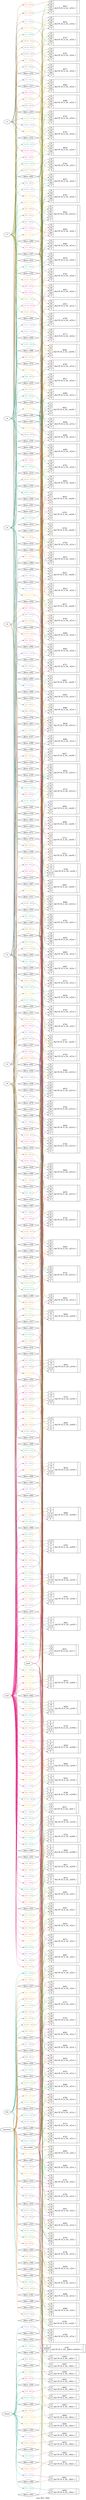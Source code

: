 digraph "mux_8to1_16bit" {
label="mux_8to1_16bit";
rankdir="LR";
remincross=true;
n137 [ shape=octagon, label="aluout", color="black", fontcolor="black"];
n138 [ shape=octagon, label="buswires", color="black", fontcolor="black"];
n139 [ shape=octagon, label="din", color="black", fontcolor="black"];
n140 [ shape=octagon, label="din_enable", color="black", fontcolor="black"];
n141 [ shape=octagon, label="gout", color="black", fontcolor="black"];
n142 [ shape=octagon, label="r0", color="black", fontcolor="black"];
n143 [ shape=octagon, label="r1", color="black", fontcolor="black"];
n144 [ shape=octagon, label="r2", color="black", fontcolor="black"];
n145 [ shape=octagon, label="r3", color="black", fontcolor="black"];
n146 [ shape=octagon, label="r4", color="black", fontcolor="black"];
n147 [ shape=octagon, label="r5", color="black", fontcolor="black"];
n148 [ shape=octagon, label="r6", color="black", fontcolor="black"];
n149 [ shape=octagon, label="r7", color="black", fontcolor="black"];
n150 [ shape=octagon, label="rout", color="black", fontcolor="black"];
c153 [ shape=record, label="{{<p151> A|<p152> Y}|$597\nsky130_fd_sc_hd__clkinv_1|{}}",  ];
x0 [ shape=record, style=rounded, label="<s0> 0:0 - 0:0 ", colorscheme="dark28", color="8", fontcolor="8" ];
x0:e -> c153:p151:w [arrowhead=odiamond, arrowtail=odiamond, dir=both, colorscheme="dark28", color="5", fontcolor="5", label=""];
c154 [ shape=record, label="{{<p151> A|<p152> Y}|$598\nsky130_fd_sc_hd__clkinv_1|{}}",  ];
x1 [ shape=record, style=rounded, label="<s0> 1:1 - 0:0 ", colorscheme="dark28", color="5", fontcolor="5" ];
x1:e -> c154:p151:w [arrowhead=odiamond, arrowtail=odiamond, dir=both, colorscheme="dark28", color="1", fontcolor="1", label=""];
c155 [ shape=record, label="{{<p151> A|<p152> Y}|$599\nsky130_fd_sc_hd__clkinv_1|{}}",  ];
x2 [ shape=record, style=rounded, label="<s0> 2:2 - 0:0 ", colorscheme="dark28", color="1", fontcolor="1" ];
x2:e -> c155:p151:w [arrowhead=odiamond, arrowtail=odiamond, dir=both, colorscheme="dark28", color="1", fontcolor="1", label=""];
c156 [ shape=record, label="{{<p151> A|<p152> Y}|$600\nsky130_fd_sc_hd__clkinv_1|{}}",  ];
x3 [ shape=record, style=rounded, label="<s0> 3:3 - 0:0 ", colorscheme="dark28", color="1", fontcolor="1" ];
x3:e -> c156:p151:w [arrowhead=odiamond, arrowtail=odiamond, dir=both, colorscheme="dark28", color="3", fontcolor="3", label=""];
c157 [ shape=record, label="{{<p151> A|<p152> Y}|$601\nsky130_fd_sc_hd__clkinv_1|{}}",  ];
x4 [ shape=record, style=rounded, label="<s0> 4:4 - 0:0 ", colorscheme="dark28", color="3", fontcolor="3" ];
x4:e -> c157:p151:w [arrowhead=odiamond, arrowtail=odiamond, dir=both, colorscheme="dark28", color="4", fontcolor="4", label=""];
c158 [ shape=record, label="{{<p151> A|<p152> Y}|$602\nsky130_fd_sc_hd__clkinv_1|{}}",  ];
x5 [ shape=record, style=rounded, label="<s0> 5:5 - 0:0 ", colorscheme="dark28", color="4", fontcolor="4" ];
x5:e -> c158:p151:w [arrowhead=odiamond, arrowtail=odiamond, dir=both, colorscheme="dark28", color="4", fontcolor="4", label=""];
c159 [ shape=record, label="{{<p151> A|<p152> Y}|$603\nsky130_fd_sc_hd__clkinv_1|{}}",  ];
x6 [ shape=record, style=rounded, label="<s0> 6:6 - 0:0 ", colorscheme="dark28", color="4", fontcolor="4" ];
x6:e -> c159:p151:w [arrowhead=odiamond, arrowtail=odiamond, dir=both, colorscheme="dark28", color="3", fontcolor="3", label=""];
c160 [ shape=record, label="{{<p151> A|<p152> Y}|$604\nsky130_fd_sc_hd__clkinv_1|{}}",  ];
x7 [ shape=record, style=rounded, label="<s0> 7:7 - 0:0 ", colorscheme="dark28", color="3", fontcolor="3" ];
x7:e -> c160:p151:w [arrowhead=odiamond, arrowtail=odiamond, dir=both, colorscheme="dark28", color="2", fontcolor="2", label=""];
c161 [ shape=record, label="{{<p151> A|<p152> Y}|$605\nsky130_fd_sc_hd__clkinv_1|{}}",  ];
x8 [ shape=record, style=rounded, label="<s0> 8:8 - 0:0 ", colorscheme="dark28", color="2", fontcolor="2" ];
x8:e -> c161:p151:w [arrowhead=odiamond, arrowtail=odiamond, dir=both, colorscheme="dark28", color="1", fontcolor="1", label=""];
c162 [ shape=record, label="{{<p151> A|<p152> Y}|$606\nsky130_fd_sc_hd__clkinv_1|{}}",  ];
x9 [ shape=record, style=rounded, label="<s0> 9:9 - 0:0 ", colorscheme="dark28", color="1", fontcolor="1" ];
x9:e -> c162:p151:w [arrowhead=odiamond, arrowtail=odiamond, dir=both, colorscheme="dark28", color="1", fontcolor="1", label=""];
c163 [ shape=record, label="{{<p151> A|<p152> Y}|$607\nsky130_fd_sc_hd__clkinv_1|{}}",  ];
x10 [ shape=record, style=rounded, label="<s0> 10:10 - 0:0 ", colorscheme="dark28", color="1", fontcolor="1" ];
x10:e -> c163:p151:w [arrowhead=odiamond, arrowtail=odiamond, dir=both, colorscheme="dark28", color="6", fontcolor="6", label=""];
c164 [ shape=record, label="{{<p151> A|<p152> Y}|$608\nsky130_fd_sc_hd__clkinv_1|{}}",  ];
x11 [ shape=record, style=rounded, label="<s0> 11:11 - 0:0 ", colorscheme="dark28", color="6", fontcolor="6" ];
x11:e -> c164:p151:w [arrowhead=odiamond, arrowtail=odiamond, dir=both, colorscheme="dark28", color="6", fontcolor="6", label=""];
c165 [ shape=record, label="{{<p151> A|<p152> Y}|$609\nsky130_fd_sc_hd__clkinv_1|{}}",  ];
x12 [ shape=record, style=rounded, label="<s0> 12:12 - 0:0 ", colorscheme="dark28", color="6", fontcolor="6" ];
x12:e -> c165:p151:w [arrowhead=odiamond, arrowtail=odiamond, dir=both, colorscheme="dark28", color="2", fontcolor="2", label=""];
c166 [ shape=record, label="{{<p151> A|<p152> Y}|$610\nsky130_fd_sc_hd__clkinv_1|{}}",  ];
x13 [ shape=record, style=rounded, label="<s0> 13:13 - 0:0 ", colorscheme="dark28", color="2", fontcolor="2" ];
x13:e -> c166:p151:w [arrowhead=odiamond, arrowtail=odiamond, dir=both, colorscheme="dark28", color="2", fontcolor="2", label=""];
c167 [ shape=record, label="{{<p151> A|<p152> Y}|$611\nsky130_fd_sc_hd__clkinv_1|{}}",  ];
x14 [ shape=record, style=rounded, label="<s0> 14:14 - 0:0 ", colorscheme="dark28", color="2", fontcolor="2" ];
x14:e -> c167:p151:w [arrowhead=odiamond, arrowtail=odiamond, dir=both, colorscheme="dark28", color="2", fontcolor="2", label=""];
c171 [ shape=record, label="{{<p151> A|<p168> B|<p169> C|<p170> X}|$612\nsky130_fd_sc_hd__and3_1|{}}",  ];
x15 [ shape=record, style=rounded, label="<s0> 2:2 - 0:0 ", colorscheme="dark28", color="2", fontcolor="2" ];
x15:e -> c171:p151:w [arrowhead=odiamond, arrowtail=odiamond, dir=both, colorscheme="dark28", color="1", fontcolor="1", label=""];
x16 [ shape=record, style=rounded, label="<s0> 1:1 - 0:0 ", colorscheme="dark28", color="1", fontcolor="1" ];
x16:e -> c171:p168:w [arrowhead=odiamond, arrowtail=odiamond, dir=both, colorscheme="dark28", color="1", fontcolor="1", label=""];
x17 [ shape=record, style=rounded, label="<s0> 0:0 - 0:0 ", colorscheme="dark28", color="1", fontcolor="1" ];
x17:e -> c171:p169:w [arrowhead=odiamond, arrowtail=odiamond, dir=both, colorscheme="dark28", color="3", fontcolor="3", label=""];
c173 [ shape=record, label="{{<p172> A_N|<p168> B|<p169> C|<p170> X}|$613\nsky130_fd_sc_hd__and3b_1|{}}",  ];
x18 [ shape=record, style=rounded, label="<s0> 0:0 - 0:0 ", colorscheme="dark28", color="3", fontcolor="3" ];
x18:e -> c173:p172:w [arrowhead=odiamond, arrowtail=odiamond, dir=both, colorscheme="dark28", color="8", fontcolor="8", label=""];
x19 [ shape=record, style=rounded, label="<s0> 1:1 - 0:0 ", colorscheme="dark28", color="8", fontcolor="8" ];
x19:e -> c173:p168:w [arrowhead=odiamond, arrowtail=odiamond, dir=both, colorscheme="dark28", color="7", fontcolor="7", label=""];
x20 [ shape=record, style=rounded, label="<s0> 2:2 - 0:0 ", colorscheme="dark28", color="7", fontcolor="7" ];
x20:e -> c173:p169:w [arrowhead=odiamond, arrowtail=odiamond, dir=both, colorscheme="dark28", color="3", fontcolor="3", label=""];
c175 [ shape=record, label="{{<p151> A|<p168> B|<p174> C_N|<p152> Y}|$614\nsky130_fd_sc_hd__nor3b_1|{}}",  ];
x21 [ shape=record, style=rounded, label="<s0> 1:1 - 0:0 ", colorscheme="dark28", color="3", fontcolor="3" ];
x21:e -> c175:p151:w [arrowhead=odiamond, arrowtail=odiamond, dir=both, colorscheme="dark28", color="7", fontcolor="7", label=""];
x22 [ shape=record, style=rounded, label="<s0> 0:0 - 0:0 ", colorscheme="dark28", color="7", fontcolor="7" ];
x22:e -> c175:p168:w [arrowhead=odiamond, arrowtail=odiamond, dir=both, colorscheme="dark28", color="6", fontcolor="6", label=""];
x23 [ shape=record, style=rounded, label="<s0> 2:2 - 0:0 ", colorscheme="dark28", color="6", fontcolor="6" ];
x23:e -> c175:p174:w [arrowhead=odiamond, arrowtail=odiamond, dir=both, colorscheme="dark28", color="1", fontcolor="1", label=""];
c176 [ shape=record, label="{{<p151> A|<p168> B|<p169> C|<p152> Y}|$615\nsky130_fd_sc_hd__nor3_1|{}}",  ];
x24 [ shape=record, style=rounded, label="<s0> 2:2 - 0:0 ", colorscheme="dark28", color="1", fontcolor="1" ];
x24:e -> c176:p151:w [arrowhead=odiamond, arrowtail=odiamond, dir=both, colorscheme="dark28", color="5", fontcolor="5", label=""];
x25 [ shape=record, style=rounded, label="<s0> 1:1 - 0:0 ", colorscheme="dark28", color="5", fontcolor="5" ];
x25:e -> c176:p168:w [arrowhead=odiamond, arrowtail=odiamond, dir=both, colorscheme="dark28", color="7", fontcolor="7", label=""];
x26 [ shape=record, style=rounded, label="<s0> 0:0 - 0:0 ", colorscheme="dark28", color="7", fontcolor="7" ];
x26:e -> c176:p169:w [arrowhead=odiamond, arrowtail=odiamond, dir=both, colorscheme="dark28", color="3", fontcolor="3", label=""];
c178 [ shape=record, label="{{<p151> A|<p168> B|<p169> C|<p177> D_N|<p152> Y}|$616\nsky130_fd_sc_hd__nor4b_1|{}}",  ];
x27 [ shape=record, style=rounded, label="<s0> 2:2 - 0:0 ", colorscheme="dark28", color="3", fontcolor="3" ];
x27:e -> c178:p151:w [arrowhead=odiamond, arrowtail=odiamond, dir=both, colorscheme="dark28", color="6", fontcolor="6", label=""];
x28 [ shape=record, style=rounded, label="<s0> 1:1 - 0:0 ", colorscheme="dark28", color="6", fontcolor="6" ];
x28:e -> c178:p168:w [arrowhead=odiamond, arrowtail=odiamond, dir=both, colorscheme="dark28", color="3", fontcolor="3", label=""];
x29 [ shape=record, style=rounded, label="<s0> 0:0 - 0:0 ", colorscheme="dark28", color="3", fontcolor="3" ];
x29:e -> c178:p169:w [arrowhead=odiamond, arrowtail=odiamond, dir=both, colorscheme="dark28", color="2", fontcolor="2", label=""];
x30 [ shape=record, style=rounded, label="<s0> 0:0 - 0:0 ", colorscheme="dark28", color="2", fontcolor="2" ];
x30:e -> c178:p177:w [arrowhead=odiamond, arrowtail=odiamond, dir=both, colorscheme="dark28", color="2", fontcolor="2", label=""];
c179 [ shape=record, label="{{<p172> A_N|<p168> B|<p169> C|<p170> X}|$617\nsky130_fd_sc_hd__and3b_1|{}}",  ];
x31 [ shape=record, style=rounded, label="<s0> 2:2 - 0:0 ", colorscheme="dark28", color="2", fontcolor="2" ];
x31:e -> c179:p172:w [arrowhead=odiamond, arrowtail=odiamond, dir=both, colorscheme="dark28", color="6", fontcolor="6", label=""];
x32 [ shape=record, style=rounded, label="<s0> 1:1 - 0:0 ", colorscheme="dark28", color="6", fontcolor="6" ];
x32:e -> c179:p168:w [arrowhead=odiamond, arrowtail=odiamond, dir=both, colorscheme="dark28", color="1", fontcolor="1", label=""];
x33 [ shape=record, style=rounded, label="<s0> 0:0 - 0:0 ", colorscheme="dark28", color="1", fontcolor="1" ];
x33:e -> c179:p169:w [arrowhead=odiamond, arrowtail=odiamond, dir=both, colorscheme="dark28", color="5", fontcolor="5", label=""];
c180 [ shape=record, label="{{<p151> A|<p168> B|<p174> C_N|<p152> Y}|$618\nsky130_fd_sc_hd__nor3b_1|{}}",  ];
x34 [ shape=record, style=rounded, label="<s0> 2:2 - 0:0 ", colorscheme="dark28", color="5", fontcolor="5" ];
x34:e -> c180:p151:w [arrowhead=odiamond, arrowtail=odiamond, dir=both, colorscheme="dark28", color="1", fontcolor="1", label=""];
x35 [ shape=record, style=rounded, label="<s0> 1:1 - 0:0 ", colorscheme="dark28", color="1", fontcolor="1" ];
x35:e -> c180:p168:w [arrowhead=odiamond, arrowtail=odiamond, dir=both, colorscheme="dark28", color="4", fontcolor="4", label=""];
x36 [ shape=record, style=rounded, label="<s0> 0:0 - 0:0 ", colorscheme="dark28", color="4", fontcolor="4" ];
x36:e -> c180:p174:w [arrowhead=odiamond, arrowtail=odiamond, dir=both, colorscheme="dark28", color="8", fontcolor="8", label=""];
c181 [ shape=record, label="{{<p151> A|<p168> B|<p174> C_N|<p152> Y}|$619\nsky130_fd_sc_hd__nor3b_1|{}}",  ];
x37 [ shape=record, style=rounded, label="<s0> 2:2 - 0:0 ", colorscheme="dark28", color="8", fontcolor="8" ];
x37:e -> c181:p151:w [arrowhead=odiamond, arrowtail=odiamond, dir=both, colorscheme="dark28", color="7", fontcolor="7", label=""];
x38 [ shape=record, style=rounded, label="<s0> 0:0 - 0:0 ", colorscheme="dark28", color="7", fontcolor="7" ];
x38:e -> c181:p168:w [arrowhead=odiamond, arrowtail=odiamond, dir=both, colorscheme="dark28", color="3", fontcolor="3", label=""];
x39 [ shape=record, style=rounded, label="<s0> 1:1 - 0:0 ", colorscheme="dark28", color="3", fontcolor="3" ];
x39:e -> c181:p174:w [arrowhead=odiamond, arrowtail=odiamond, dir=both, colorscheme="dark28", color="5", fontcolor="5", label=""];
c182 [ shape=record, label="{{<p172> A_N|<p168> B|<p169> C|<p170> X}|$620\nsky130_fd_sc_hd__and3b_1|{}}",  ];
x40 [ shape=record, style=rounded, label="<s0> 1:1 - 0:0 ", colorscheme="dark28", color="5", fontcolor="5" ];
x40:e -> c182:p172:w [arrowhead=odiamond, arrowtail=odiamond, dir=both, colorscheme="dark28", color="5", fontcolor="5", label=""];
x41 [ shape=record, style=rounded, label="<s0> 0:0 - 0:0 ", colorscheme="dark28", color="5", fontcolor="5" ];
x41:e -> c182:p168:w [arrowhead=odiamond, arrowtail=odiamond, dir=both, colorscheme="dark28", color="7", fontcolor="7", label=""];
x42 [ shape=record, style=rounded, label="<s0> 2:2 - 0:0 ", colorscheme="dark28", color="7", fontcolor="7" ];
x42:e -> c182:p169:w [arrowhead=odiamond, arrowtail=odiamond, dir=both, colorscheme="dark28", color="4", fontcolor="4", label=""];
c187 [ shape=record, label="{{<p183> A1|<p184> A2|<p185> B1|<p186> B2|<p152> Y}|$621\nsky130_fd_sc_hd__a22oi_1|{}}",  ];
x43 [ shape=record, style=rounded, label="<s0> 0:0 - 0:0 ", colorscheme="dark28", color="4", fontcolor="4" ];
x43:e -> c187:p183:w [arrowhead=odiamond, arrowtail=odiamond, dir=both, colorscheme="dark28", color="7", fontcolor="7", label=""];
x44 [ shape=record, style=rounded, label="<s0> 0:0 - 0:0 ", colorscheme="dark28", color="7", fontcolor="7" ];
x44:e -> c187:p186:w [arrowhead=odiamond, arrowtail=odiamond, dir=both, colorscheme="dark28", color="7", fontcolor="7", label=""];
c189 [ shape=record, label="{{<p183> A1|<p184> A2|<p185> B1|<p186> B2|<p188> C1|<p152> Y}|$622\nsky130_fd_sc_hd__a221oi_1|{}}",  ];
x45 [ shape=record, style=rounded, label="<s0> 0:0 - 0:0 ", colorscheme="dark28", color="7", fontcolor="7" ];
x45:e -> c189:p183:w [arrowhead=odiamond, arrowtail=odiamond, dir=both, colorscheme="dark28", color="6", fontcolor="6", label=""];
x46 [ shape=record, style=rounded, label="<s0> 0:0 - 0:0 ", colorscheme="dark28", color="6", fontcolor="6" ];
x46:e -> c189:p186:w [arrowhead=odiamond, arrowtail=odiamond, dir=both, colorscheme="dark28", color="3", fontcolor="3", label=""];
c190 [ shape=record, label="{{<p183> A1|<p184> A2|<p185> B1|<p186> B2|<p152> Y}|$623\nsky130_fd_sc_hd__a22oi_1|{}}",  ];
x47 [ shape=record, style=rounded, label="<s0> 0:0 - 0:0 ", colorscheme="dark28", color="3", fontcolor="3" ];
x47:e -> c190:p183:w [arrowhead=odiamond, arrowtail=odiamond, dir=both, colorscheme="dark28", color="3", fontcolor="3", label=""];
x48 [ shape=record, style=rounded, label="<s0> 0:0 - 0:0 ", colorscheme="dark28", color="3", fontcolor="3" ];
x48:e -> c190:p186:w [arrowhead=odiamond, arrowtail=odiamond, dir=both, colorscheme="dark28", color="2", fontcolor="2", label=""];
c191 [ shape=record, label="{{<p183> A1|<p184> A2|<p185> B1|<p152> Y}|$624\nsky130_fd_sc_hd__a21oi_1|{}}",  ];
x49 [ shape=record, style=rounded, label="<s0> 0:0 - 0:0 ", colorscheme="dark28", color="2", fontcolor="2" ];
x49:e -> c191:p183:w [arrowhead=odiamond, arrowtail=odiamond, dir=both, colorscheme="dark28", color="6", fontcolor="6", label=""];
c193 [ shape=record, label="{{<p151> A|<p168> B|<p169> C|<p192> D|<p152> Y}|$625\nsky130_fd_sc_hd__nand4_1|{}}",  ];
c194 [ shape=record, label="{{<p183> A1|<p184> A2|<p185> B1|<p152> Y}|$626\nsky130_fd_sc_hd__a21oi_1|{}}",  ];
c195 [ shape=record, label="{{<p183> A1|<p184> A2|<p185> B1|<p186> B2|<p170> X}|$627\nsky130_fd_sc_hd__a22o_1|{}}",  ];
x50 [ shape=record, style=rounded, label="<s0> 0:0 - 0:0 ", colorscheme="dark28", color="6", fontcolor="6" ];
x50:e -> c195:p183:w [arrowhead=odiamond, arrowtail=odiamond, dir=both, colorscheme="dark28", color="7", fontcolor="7", label=""];
x51 [ shape=record, style=rounded, label="<s0> 0:0 - 0:0 ", colorscheme="dark28", color="7", fontcolor="7" ];
x51:e -> c195:p170:w [arrowhead=odiamond, arrowtail=odiamond, dir=both, colorscheme="dark28", color="6", fontcolor="6", label=""];
c196 [ shape=record, label="{{<p183> A1|<p184> A2|<p185> B1|<p152> Y}|$628\nsky130_fd_sc_hd__a21oi_1|{}}",  ];
x52 [ shape=record, style=rounded, label="<s0> 1:1 - 0:0 ", colorscheme="dark28", color="6", fontcolor="6" ];
x52:e -> c196:p183:w [arrowhead=odiamond, arrowtail=odiamond, dir=both, colorscheme="dark28", color="1", fontcolor="1", label=""];
c197 [ shape=record, label="{{<p151> A|<p168> B|<p169> C|<p177> D_N|<p152> Y}|$629\nsky130_fd_sc_hd__nor4b_1|{}}",  ];
x53 [ shape=record, style=rounded, label="<s0> 2:2 - 0:0 ", colorscheme="dark28", color="1", fontcolor="1" ];
x53:e -> c197:p151:w [arrowhead=odiamond, arrowtail=odiamond, dir=both, colorscheme="dark28", color="2", fontcolor="2", label=""];
x54 [ shape=record, style=rounded, label="<s0> 1:1 - 0:0 ", colorscheme="dark28", color="2", fontcolor="2" ];
x54:e -> c197:p168:w [arrowhead=odiamond, arrowtail=odiamond, dir=both, colorscheme="dark28", color="1", fontcolor="1", label=""];
x55 [ shape=record, style=rounded, label="<s0> 0:0 - 0:0 ", colorscheme="dark28", color="1", fontcolor="1" ];
x55:e -> c197:p169:w [arrowhead=odiamond, arrowtail=odiamond, dir=both, colorscheme="dark28", color="5", fontcolor="5", label=""];
x56 [ shape=record, style=rounded, label="<s0> 1:1 - 0:0 ", colorscheme="dark28", color="5", fontcolor="5" ];
x56:e -> c197:p177:w [arrowhead=odiamond, arrowtail=odiamond, dir=both, colorscheme="dark28", color="8", fontcolor="8", label=""];
c198 [ shape=record, label="{{<p183> A1|<p184> A2|<p185> B1|<p186> B2|<p188> C1|<p152> Y}|$630\nsky130_fd_sc_hd__a221oi_1|{}}",  ];
x57 [ shape=record, style=rounded, label="<s0> 1:1 - 0:0 ", colorscheme="dark28", color="8", fontcolor="8" ];
x57:e -> c198:p183:w [arrowhead=odiamond, arrowtail=odiamond, dir=both, colorscheme="dark28", color="8", fontcolor="8", label=""];
x58 [ shape=record, style=rounded, label="<s0> 1:1 - 0:0 ", colorscheme="dark28", color="8", fontcolor="8" ];
x58:e -> c198:p186:w [arrowhead=odiamond, arrowtail=odiamond, dir=both, colorscheme="dark28", color="7", fontcolor="7", label=""];
c199 [ shape=record, label="{{<p183> A1|<p184> A2|<p185> B1|<p186> B2|<p152> Y}|$631\nsky130_fd_sc_hd__a22oi_1|{}}",  ];
x59 [ shape=record, style=rounded, label="<s0> 1:1 - 0:0 ", colorscheme="dark28", color="7", fontcolor="7" ];
x59:e -> c199:p183:w [arrowhead=odiamond, arrowtail=odiamond, dir=both, colorscheme="dark28", color="2", fontcolor="2", label=""];
x60 [ shape=record, style=rounded, label="<s0> 1:1 - 0:0 ", colorscheme="dark28", color="2", fontcolor="2" ];
x60:e -> c199:p186:w [arrowhead=odiamond, arrowtail=odiamond, dir=both, colorscheme="dark28", color="1", fontcolor="1", label=""];
c200 [ shape=record, label="{{<p183> A1|<p184> A2|<p185> B1|<p186> B2|<p152> Y}|$632\nsky130_fd_sc_hd__a22oi_1|{}}",  ];
x61 [ shape=record, style=rounded, label="<s0> 1:1 - 0:0 ", colorscheme="dark28", color="1", fontcolor="1" ];
x61:e -> c200:p183:w [arrowhead=odiamond, arrowtail=odiamond, dir=both, colorscheme="dark28", color="3", fontcolor="3", label=""];
x62 [ shape=record, style=rounded, label="<s0> 1:1 - 0:0 ", colorscheme="dark28", color="3", fontcolor="3" ];
x62:e -> c200:p186:w [arrowhead=odiamond, arrowtail=odiamond, dir=both, colorscheme="dark28", color="5", fontcolor="5", label=""];
c201 [ shape=record, label="{{<p151> A|<p168> B|<p169> C|<p192> D|<p152> Y}|$633\nsky130_fd_sc_hd__nand4_1|{}}",  ];
c202 [ shape=record, label="{{<p183> A1|<p184> A2|<p185> B1|<p152> Y}|$634\nsky130_fd_sc_hd__a21oi_1|{}}",  ];
c203 [ shape=record, label="{{<p183> A1|<p184> A2|<p185> B1|<p186> B2|<p170> X}|$635\nsky130_fd_sc_hd__a22o_1|{}}",  ];
x63 [ shape=record, style=rounded, label="<s0> 1:1 - 0:0 ", colorscheme="dark28", color="5", fontcolor="5" ];
x63:e -> c203:p184:w [arrowhead=odiamond, arrowtail=odiamond, dir=both, colorscheme="dark28", color="8", fontcolor="8", label=""];
x64 [ shape=record, style=rounded, label="<s0> 1:1 - 0:0 ", colorscheme="dark28", color="8", fontcolor="8" ];
x64:e -> c203:p170:w [arrowhead=odiamond, arrowtail=odiamond, dir=both, colorscheme="dark28", color="4", fontcolor="4", label=""];
c204 [ shape=record, label="{{<p151> A|<p168> B|<p174> C_N|<p177> D_N|<p152> Y}|$636\nsky130_fd_sc_hd__nor4bb_1|{}}",  ];
x65 [ shape=record, style=rounded, label="<s0> 2:2 - 0:0 ", colorscheme="dark28", color="4", fontcolor="4" ];
x65:e -> c204:p151:w [arrowhead=odiamond, arrowtail=odiamond, dir=both, colorscheme="dark28", color="3", fontcolor="3", label=""];
x66 [ shape=record, style=rounded, label="<s0> 1:1 - 0:0 ", colorscheme="dark28", color="3", fontcolor="3" ];
x66:e -> c204:p168:w [arrowhead=odiamond, arrowtail=odiamond, dir=both, colorscheme="dark28", color="7", fontcolor="7", label=""];
x67 [ shape=record, style=rounded, label="<s0> 0:0 - 0:0 ", colorscheme="dark28", color="7", fontcolor="7" ];
x67:e -> c204:p174:w [arrowhead=odiamond, arrowtail=odiamond, dir=both, colorscheme="dark28", color="3", fontcolor="3", label=""];
x68 [ shape=record, style=rounded, label="<s0> 2:2 - 0:0 ", colorscheme="dark28", color="3", fontcolor="3" ];
x68:e -> c204:p177:w [arrowhead=odiamond, arrowtail=odiamond, dir=both, colorscheme="dark28", color="8", fontcolor="8", label=""];
c205 [ shape=record, label="{{<p183> A1|<p184> A2|<p185> B1|<p186> B2|<p152> Y}|$637\nsky130_fd_sc_hd__a22oi_1|{}}",  ];
x69 [ shape=record, style=rounded, label="<s0> 2:2 - 0:0 ", colorscheme="dark28", color="8", fontcolor="8" ];
x69:e -> c205:p183:w [arrowhead=odiamond, arrowtail=odiamond, dir=both, colorscheme="dark28", color="6", fontcolor="6", label=""];
x70 [ shape=record, style=rounded, label="<s0> 2:2 - 0:0 ", colorscheme="dark28", color="6", fontcolor="6" ];
x70:e -> c205:p186:w [arrowhead=odiamond, arrowtail=odiamond, dir=both, colorscheme="dark28", color="5", fontcolor="5", label=""];
c206 [ shape=record, label="{{<p183> A1|<p184> A2|<p185> B1|<p186> B2|<p188> C1|<p152> Y}|$638\nsky130_fd_sc_hd__a221oi_1|{}}",  ];
x71 [ shape=record, style=rounded, label="<s0> 2:2 - 0:0 ", colorscheme="dark28", color="5", fontcolor="5" ];
x71:e -> c206:p183:w [arrowhead=odiamond, arrowtail=odiamond, dir=both, colorscheme="dark28", color="7", fontcolor="7", label=""];
x72 [ shape=record, style=rounded, label="<s0> 2:2 - 0:0 ", colorscheme="dark28", color="7", fontcolor="7" ];
x72:e -> c206:p186:w [arrowhead=odiamond, arrowtail=odiamond, dir=both, colorscheme="dark28", color="6", fontcolor="6", label=""];
c207 [ shape=record, label="{{<p183> A1|<p184> A2|<p185> B1|<p186> B2|<p152> Y}|$639\nsky130_fd_sc_hd__a22oi_1|{}}",  ];
x73 [ shape=record, style=rounded, label="<s0> 2:2 - 0:0 ", colorscheme="dark28", color="6", fontcolor="6" ];
x73:e -> c207:p183:w [arrowhead=odiamond, arrowtail=odiamond, dir=both, colorscheme="dark28", color="1", fontcolor="1", label=""];
x74 [ shape=record, style=rounded, label="<s0> 2:2 - 0:0 ", colorscheme="dark28", color="1", fontcolor="1" ];
x74:e -> c207:p186:w [arrowhead=odiamond, arrowtail=odiamond, dir=both, colorscheme="dark28", color="8", fontcolor="8", label=""];
c208 [ shape=record, label="{{<p183> A1|<p184> A2|<p185> B1|<p152> Y}|$640\nsky130_fd_sc_hd__a21oi_1|{}}",  ];
x75 [ shape=record, style=rounded, label="<s0> 2:2 - 0:0 ", colorscheme="dark28", color="8", fontcolor="8" ];
x75:e -> c208:p183:w [arrowhead=odiamond, arrowtail=odiamond, dir=both, colorscheme="dark28", color="1", fontcolor="1", label=""];
c209 [ shape=record, label="{{<p151> A|<p168> B|<p169> C|<p192> D|<p152> Y}|$641\nsky130_fd_sc_hd__nand4_1|{}}",  ];
c210 [ shape=record, label="{{<p183> A1|<p184> A2|<p185> B1|<p152> Y}|$642\nsky130_fd_sc_hd__a21oi_1|{}}",  ];
c211 [ shape=record, label="{{<p183> A1|<p184> A2|<p185> B1|<p186> B2|<p170> X}|$643\nsky130_fd_sc_hd__a22o_1|{}}",  ];
x76 [ shape=record, style=rounded, label="<s0> 2:2 - 0:0 ", colorscheme="dark28", color="1", fontcolor="1" ];
x76:e -> c211:p184:w [arrowhead=odiamond, arrowtail=odiamond, dir=both, colorscheme="dark28", color="7", fontcolor="7", label=""];
x77 [ shape=record, style=rounded, label="<s0> 2:2 - 0:0 ", colorscheme="dark28", color="7", fontcolor="7" ];
x77:e -> c211:p170:w [arrowhead=odiamond, arrowtail=odiamond, dir=both, colorscheme="dark28", color="6", fontcolor="6", label=""];
c212 [ shape=record, label="{{<p172> A_N|<p168> B|<p169> C|<p192> D|<p170> X}|$644\nsky130_fd_sc_hd__and4b_1|{}}",  ];
x78 [ shape=record, style=rounded, label="<s0> 1:1 - 0:0 ", colorscheme="dark28", color="6", fontcolor="6" ];
x78:e -> c212:p172:w [arrowhead=odiamond, arrowtail=odiamond, dir=both, colorscheme="dark28", color="7", fontcolor="7", label=""];
x79 [ shape=record, style=rounded, label="<s0> 0:0 - 0:0 ", colorscheme="dark28", color="7", fontcolor="7" ];
x79:e -> c212:p168:w [arrowhead=odiamond, arrowtail=odiamond, dir=both, colorscheme="dark28", color="1", fontcolor="1", label=""];
x80 [ shape=record, style=rounded, label="<s0> 3:3 - 0:0 ", colorscheme="dark28", color="1", fontcolor="1" ];
x80:e -> c212:p169:w [arrowhead=odiamond, arrowtail=odiamond, dir=both, colorscheme="dark28", color="2", fontcolor="2", label=""];
x81 [ shape=record, style=rounded, label="<s0> 2:2 - 0:0 ", colorscheme="dark28", color="2", fontcolor="2" ];
x81:e -> c212:p192:w [arrowhead=odiamond, arrowtail=odiamond, dir=both, colorscheme="dark28", color="2", fontcolor="2", label=""];
c213 [ shape=record, label="{{<p183> A1|<p184> A2|<p185> B1|<p186> B2|<p152> Y}|$645\nsky130_fd_sc_hd__a22oi_1|{}}",  ];
x82 [ shape=record, style=rounded, label="<s0> 3:3 - 0:0 ", colorscheme="dark28", color="2", fontcolor="2" ];
x82:e -> c213:p183:w [arrowhead=odiamond, arrowtail=odiamond, dir=both, colorscheme="dark28", color="4", fontcolor="4", label=""];
x83 [ shape=record, style=rounded, label="<s0> 3:3 - 0:0 ", colorscheme="dark28", color="4", fontcolor="4" ];
x83:e -> c213:p186:w [arrowhead=odiamond, arrowtail=odiamond, dir=both, colorscheme="dark28", color="4", fontcolor="4", label=""];
c214 [ shape=record, label="{{<p183> A1|<p184> A2|<p185> B1|<p186> B2|<p188> C1|<p152> Y}|$646\nsky130_fd_sc_hd__a221oi_1|{}}",  ];
x84 [ shape=record, style=rounded, label="<s0> 3:3 - 0:0 ", colorscheme="dark28", color="4", fontcolor="4" ];
x84:e -> c214:p183:w [arrowhead=odiamond, arrowtail=odiamond, dir=both, colorscheme="dark28", color="3", fontcolor="3", label=""];
x85 [ shape=record, style=rounded, label="<s0> 3:3 - 0:0 ", colorscheme="dark28", color="3", fontcolor="3" ];
x85:e -> c214:p186:w [arrowhead=odiamond, arrowtail=odiamond, dir=both, colorscheme="dark28", color="2", fontcolor="2", label=""];
c215 [ shape=record, label="{{<p183> A1|<p184> A2|<p185> B1|<p186> B2|<p152> Y}|$647\nsky130_fd_sc_hd__a22oi_1|{}}",  ];
x86 [ shape=record, style=rounded, label="<s0> 3:3 - 0:0 ", colorscheme="dark28", color="2", fontcolor="2" ];
x86:e -> c215:p183:w [arrowhead=odiamond, arrowtail=odiamond, dir=both, colorscheme="dark28", color="2", fontcolor="2", label=""];
x87 [ shape=record, style=rounded, label="<s0> 3:3 - 0:0 ", colorscheme="dark28", color="2", fontcolor="2" ];
x87:e -> c215:p186:w [arrowhead=odiamond, arrowtail=odiamond, dir=both, colorscheme="dark28", color="1", fontcolor="1", label=""];
c216 [ shape=record, label="{{<p183> A1|<p184> A2|<p185> B1|<p152> Y}|$648\nsky130_fd_sc_hd__a21oi_1|{}}",  ];
x88 [ shape=record, style=rounded, label="<s0> 3:3 - 0:0 ", colorscheme="dark28", color="1", fontcolor="1" ];
x88:e -> c216:p183:w [arrowhead=odiamond, arrowtail=odiamond, dir=both, colorscheme="dark28", color="8", fontcolor="8", label=""];
c217 [ shape=record, label="{{<p151> A|<p168> B|<p169> C|<p192> D|<p152> Y}|$649\nsky130_fd_sc_hd__nand4_1|{}}",  ];
c218 [ shape=record, label="{{<p183> A1|<p184> A2|<p185> B1|<p152> Y}|$650\nsky130_fd_sc_hd__a21oi_1|{}}",  ];
c219 [ shape=record, label="{{<p183> A1|<p184> A2|<p185> B1|<p186> B2|<p170> X}|$651\nsky130_fd_sc_hd__a22o_1|{}}",  ];
x89 [ shape=record, style=rounded, label="<s0> 3:3 - 0:0 ", colorscheme="dark28", color="8", fontcolor="8" ];
x89:e -> c219:p184:w [arrowhead=odiamond, arrowtail=odiamond, dir=both, colorscheme="dark28", color="8", fontcolor="8", label=""];
x90 [ shape=record, style=rounded, label="<s0> 3:3 - 0:0 ", colorscheme="dark28", color="8", fontcolor="8" ];
x90:e -> c219:p170:w [arrowhead=odiamond, arrowtail=odiamond, dir=both, colorscheme="dark28", color="8", fontcolor="8", label=""];
c220 [ shape=record, label="{{<p183> A1|<p184> A2|<p185> B1|<p152> Y}|$652\nsky130_fd_sc_hd__a21oi_1|{}}",  ];
x91 [ shape=record, style=rounded, label="<s0> 4:4 - 0:0 ", colorscheme="dark28", color="8", fontcolor="8" ];
x91:e -> c220:p183:w [arrowhead=odiamond, arrowtail=odiamond, dir=both, colorscheme="dark28", color="8", fontcolor="8", label=""];
c221 [ shape=record, label="{{<p151> A|<p168> B|<p169> C|<p177> D_N|<p152> Y}|$653\nsky130_fd_sc_hd__nor4b_1|{}}",  ];
x92 [ shape=record, style=rounded, label="<s0> 2:2 - 0:0 ", colorscheme="dark28", color="8", fontcolor="8" ];
x92:e -> c221:p151:w [arrowhead=odiamond, arrowtail=odiamond, dir=both, colorscheme="dark28", color="8", fontcolor="8", label=""];
x93 [ shape=record, style=rounded, label="<s0> 1:1 - 0:0 ", colorscheme="dark28", color="8", fontcolor="8" ];
x93:e -> c221:p168:w [arrowhead=odiamond, arrowtail=odiamond, dir=both, colorscheme="dark28", color="8", fontcolor="8", label=""];
x94 [ shape=record, style=rounded, label="<s0> 0:0 - 0:0 ", colorscheme="dark28", color="8", fontcolor="8" ];
x94:e -> c221:p169:w [arrowhead=odiamond, arrowtail=odiamond, dir=both, colorscheme="dark28", color="7", fontcolor="7", label=""];
x95 [ shape=record, style=rounded, label="<s0> 4:4 - 0:0 ", colorscheme="dark28", color="7", fontcolor="7" ];
x95:e -> c221:p177:w [arrowhead=odiamond, arrowtail=odiamond, dir=both, colorscheme="dark28", color="7", fontcolor="7", label=""];
c222 [ shape=record, label="{{<p183> A1|<p184> A2|<p185> B1|<p186> B2|<p188> C1|<p152> Y}|$654\nsky130_fd_sc_hd__a221oi_1|{}}",  ];
x96 [ shape=record, style=rounded, label="<s0> 4:4 - 0:0 ", colorscheme="dark28", color="7", fontcolor="7" ];
x96:e -> c222:p183:w [arrowhead=odiamond, arrowtail=odiamond, dir=both, colorscheme="dark28", color="4", fontcolor="4", label=""];
x97 [ shape=record, style=rounded, label="<s0> 4:4 - 0:0 ", colorscheme="dark28", color="4", fontcolor="4" ];
x97:e -> c222:p186:w [arrowhead=odiamond, arrowtail=odiamond, dir=both, colorscheme="dark28", color="1", fontcolor="1", label=""];
c223 [ shape=record, label="{{<p183> A1|<p184> A2|<p185> B1|<p186> B2|<p152> Y}|$655\nsky130_fd_sc_hd__a22oi_1|{}}",  ];
x98 [ shape=record, style=rounded, label="<s0> 4:4 - 0:0 ", colorscheme="dark28", color="1", fontcolor="1" ];
x98:e -> c223:p183:w [arrowhead=odiamond, arrowtail=odiamond, dir=both, colorscheme="dark28", color="3", fontcolor="3", label=""];
x99 [ shape=record, style=rounded, label="<s0> 4:4 - 0:0 ", colorscheme="dark28", color="3", fontcolor="3" ];
x99:e -> c223:p186:w [arrowhead=odiamond, arrowtail=odiamond, dir=both, colorscheme="dark28", color="4", fontcolor="4", label=""];
c224 [ shape=record, label="{{<p183> A1|<p184> A2|<p185> B1|<p186> B2|<p152> Y}|$656\nsky130_fd_sc_hd__a22oi_1|{}}",  ];
x100 [ shape=record, style=rounded, label="<s0> 4:4 - 0:0 ", colorscheme="dark28", color="4", fontcolor="4" ];
x100:e -> c224:p183:w [arrowhead=odiamond, arrowtail=odiamond, dir=both, colorscheme="dark28", color="6", fontcolor="6", label=""];
x101 [ shape=record, style=rounded, label="<s0> 4:4 - 0:0 ", colorscheme="dark28", color="6", fontcolor="6" ];
x101:e -> c224:p186:w [arrowhead=odiamond, arrowtail=odiamond, dir=both, colorscheme="dark28", color="5", fontcolor="5", label=""];
c225 [ shape=record, label="{{<p151> A|<p168> B|<p169> C|<p192> D|<p152> Y}|$657\nsky130_fd_sc_hd__nand4_1|{}}",  ];
c226 [ shape=record, label="{{<p183> A1|<p184> A2|<p185> B1|<p152> Y}|$658\nsky130_fd_sc_hd__a21oi_1|{}}",  ];
c227 [ shape=record, label="{{<p183> A1|<p184> A2|<p185> B1|<p186> B2|<p170> X}|$659\nsky130_fd_sc_hd__a22o_1|{}}",  ];
x102 [ shape=record, style=rounded, label="<s0> 4:4 - 0:0 ", colorscheme="dark28", color="5", fontcolor="5" ];
x102:e -> c227:p184:w [arrowhead=odiamond, arrowtail=odiamond, dir=both, colorscheme="dark28", color="2", fontcolor="2", label=""];
x103 [ shape=record, style=rounded, label="<s0> 4:4 - 0:0 ", colorscheme="dark28", color="2", fontcolor="2" ];
x103:e -> c227:p170:w [arrowhead=odiamond, arrowtail=odiamond, dir=both, colorscheme="dark28", color="6", fontcolor="6", label=""];
c228 [ shape=record, label="{{<p183> A1|<p184> A2|<p185> B1|<p152> Y}|$660\nsky130_fd_sc_hd__a21oi_1|{}}",  ];
x104 [ shape=record, style=rounded, label="<s0> 5:5 - 0:0 ", colorscheme="dark28", color="6", fontcolor="6" ];
x104:e -> c228:p183:w [arrowhead=odiamond, arrowtail=odiamond, dir=both, colorscheme="dark28", color="5", fontcolor="5", label=""];
c229 [ shape=record, label="{{<p151> A|<p168> B|<p169> C|<p177> D_N|<p152> Y}|$661\nsky130_fd_sc_hd__nor4b_1|{}}",  ];
x105 [ shape=record, style=rounded, label="<s0> 2:2 - 0:0 ", colorscheme="dark28", color="5", fontcolor="5" ];
x105:e -> c229:p151:w [arrowhead=odiamond, arrowtail=odiamond, dir=both, colorscheme="dark28", color="3", fontcolor="3", label=""];
x106 [ shape=record, style=rounded, label="<s0> 1:1 - 0:0 ", colorscheme="dark28", color="3", fontcolor="3" ];
x106:e -> c229:p168:w [arrowhead=odiamond, arrowtail=odiamond, dir=both, colorscheme="dark28", color="3", fontcolor="3", label=""];
x107 [ shape=record, style=rounded, label="<s0> 0:0 - 0:0 ", colorscheme="dark28", color="3", fontcolor="3" ];
x107:e -> c229:p169:w [arrowhead=odiamond, arrowtail=odiamond, dir=both, colorscheme="dark28", color="1", fontcolor="1", label=""];
x108 [ shape=record, style=rounded, label="<s0> 5:5 - 0:0 ", colorscheme="dark28", color="1", fontcolor="1" ];
x108:e -> c229:p177:w [arrowhead=odiamond, arrowtail=odiamond, dir=both, colorscheme="dark28", color="1", fontcolor="1", label=""];
c230 [ shape=record, label="{{<p183> A1|<p184> A2|<p185> B1|<p186> B2|<p188> C1|<p152> Y}|$662\nsky130_fd_sc_hd__a221oi_1|{}}",  ];
x109 [ shape=record, style=rounded, label="<s0> 5:5 - 0:0 ", colorscheme="dark28", color="1", fontcolor="1" ];
x109:e -> c230:p183:w [arrowhead=odiamond, arrowtail=odiamond, dir=both, colorscheme="dark28", color="7", fontcolor="7", label=""];
x110 [ shape=record, style=rounded, label="<s0> 5:5 - 0:0 ", colorscheme="dark28", color="7", fontcolor="7" ];
x110:e -> c230:p186:w [arrowhead=odiamond, arrowtail=odiamond, dir=both, colorscheme="dark28", color="1", fontcolor="1", label=""];
c231 [ shape=record, label="{{<p183> A1|<p184> A2|<p185> B1|<p186> B2|<p152> Y}|$663\nsky130_fd_sc_hd__a22oi_1|{}}",  ];
x111 [ shape=record, style=rounded, label="<s0> 5:5 - 0:0 ", colorscheme="dark28", color="1", fontcolor="1" ];
x111:e -> c231:p183:w [arrowhead=odiamond, arrowtail=odiamond, dir=both, colorscheme="dark28", color="1", fontcolor="1", label=""];
x112 [ shape=record, style=rounded, label="<s0> 5:5 - 0:0 ", colorscheme="dark28", color="1", fontcolor="1" ];
x112:e -> c231:p186:w [arrowhead=odiamond, arrowtail=odiamond, dir=both, colorscheme="dark28", color="8", fontcolor="8", label=""];
c232 [ shape=record, label="{{<p183> A1|<p184> A2|<p185> B1|<p186> B2|<p152> Y}|$664\nsky130_fd_sc_hd__a22oi_1|{}}",  ];
x113 [ shape=record, style=rounded, label="<s0> 5:5 - 0:0 ", colorscheme="dark28", color="8", fontcolor="8" ];
x113:e -> c232:p183:w [arrowhead=odiamond, arrowtail=odiamond, dir=both, colorscheme="dark28", color="3", fontcolor="3", label=""];
x114 [ shape=record, style=rounded, label="<s0> 5:5 - 0:0 ", colorscheme="dark28", color="3", fontcolor="3" ];
x114:e -> c232:p186:w [arrowhead=odiamond, arrowtail=odiamond, dir=both, colorscheme="dark28", color="7", fontcolor="7", label=""];
c233 [ shape=record, label="{{<p151> A|<p168> B|<p169> C|<p192> D|<p152> Y}|$665\nsky130_fd_sc_hd__nand4_1|{}}",  ];
c234 [ shape=record, label="{{<p183> A1|<p184> A2|<p185> B1|<p152> Y}|$666\nsky130_fd_sc_hd__a21oi_1|{}}",  ];
c235 [ shape=record, label="{{<p183> A1|<p184> A2|<p185> B1|<p186> B2|<p170> X}|$667\nsky130_fd_sc_hd__a22o_1|{}}",  ];
x115 [ shape=record, style=rounded, label="<s0> 5:5 - 0:0 ", colorscheme="dark28", color="7", fontcolor="7" ];
x115:e -> c235:p184:w [arrowhead=odiamond, arrowtail=odiamond, dir=both, colorscheme="dark28", color="1", fontcolor="1", label=""];
x116 [ shape=record, style=rounded, label="<s0> 5:5 - 0:0 ", colorscheme="dark28", color="1", fontcolor="1" ];
x116:e -> c235:p170:w [arrowhead=odiamond, arrowtail=odiamond, dir=both, colorscheme="dark28", color="6", fontcolor="6", label=""];
c236 [ shape=record, label="{{<p151> A|<p168> B|<p174> C_N|<p177> D_N|<p152> Y}|$668\nsky130_fd_sc_hd__nor4bb_1|{}}",  ];
x117 [ shape=record, style=rounded, label="<s0> 2:2 - 0:0 ", colorscheme="dark28", color="6", fontcolor="6" ];
x117:e -> c236:p151:w [arrowhead=odiamond, arrowtail=odiamond, dir=both, colorscheme="dark28", color="7", fontcolor="7", label=""];
x118 [ shape=record, style=rounded, label="<s0> 1:1 - 0:0 ", colorscheme="dark28", color="7", fontcolor="7" ];
x118:e -> c236:p168:w [arrowhead=odiamond, arrowtail=odiamond, dir=both, colorscheme="dark28", color="1", fontcolor="1", label=""];
x119 [ shape=record, style=rounded, label="<s0> 0:0 - 0:0 ", colorscheme="dark28", color="1", fontcolor="1" ];
x119:e -> c236:p174:w [arrowhead=odiamond, arrowtail=odiamond, dir=both, colorscheme="dark28", color="6", fontcolor="6", label=""];
x120 [ shape=record, style=rounded, label="<s0> 6:6 - 0:0 ", colorscheme="dark28", color="6", fontcolor="6" ];
x120:e -> c236:p177:w [arrowhead=odiamond, arrowtail=odiamond, dir=both, colorscheme="dark28", color="4", fontcolor="4", label=""];
c237 [ shape=record, label="{{<p183> A1|<p184> A2|<p185> B1|<p186> B2|<p152> Y}|$669\nsky130_fd_sc_hd__a22oi_1|{}}",  ];
x121 [ shape=record, style=rounded, label="<s0> 6:6 - 0:0 ", colorscheme="dark28", color="4", fontcolor="4" ];
x121:e -> c237:p183:w [arrowhead=odiamond, arrowtail=odiamond, dir=both, colorscheme="dark28", color="7", fontcolor="7", label=""];
x122 [ shape=record, style=rounded, label="<s0> 6:6 - 0:0 ", colorscheme="dark28", color="7", fontcolor="7" ];
x122:e -> c237:p186:w [arrowhead=odiamond, arrowtail=odiamond, dir=both, colorscheme="dark28", color="8", fontcolor="8", label=""];
c238 [ shape=record, label="{{<p183> A1|<p184> A2|<p185> B1|<p186> B2|<p188> C1|<p152> Y}|$670\nsky130_fd_sc_hd__a221oi_1|{}}",  ];
x123 [ shape=record, style=rounded, label="<s0> 6:6 - 0:0 ", colorscheme="dark28", color="8", fontcolor="8" ];
x123:e -> c238:p183:w [arrowhead=odiamond, arrowtail=odiamond, dir=both, colorscheme="dark28", color="4", fontcolor="4", label=""];
x124 [ shape=record, style=rounded, label="<s0> 6:6 - 0:0 ", colorscheme="dark28", color="4", fontcolor="4" ];
x124:e -> c238:p186:w [arrowhead=odiamond, arrowtail=odiamond, dir=both, colorscheme="dark28", color="1", fontcolor="1", label=""];
c239 [ shape=record, label="{{<p183> A1|<p184> A2|<p185> B1|<p186> B2|<p152> Y}|$671\nsky130_fd_sc_hd__a22oi_1|{}}",  ];
x125 [ shape=record, style=rounded, label="<s0> 6:6 - 0:0 ", colorscheme="dark28", color="1", fontcolor="1" ];
x125:e -> c239:p183:w [arrowhead=odiamond, arrowtail=odiamond, dir=both, colorscheme="dark28", color="7", fontcolor="7", label=""];
x126 [ shape=record, style=rounded, label="<s0> 6:6 - 0:0 ", colorscheme="dark28", color="7", fontcolor="7" ];
x126:e -> c239:p186:w [arrowhead=odiamond, arrowtail=odiamond, dir=both, colorscheme="dark28", color="4", fontcolor="4", label=""];
c240 [ shape=record, label="{{<p183> A1|<p184> A2|<p185> B1|<p152> Y}|$672\nsky130_fd_sc_hd__a21oi_1|{}}",  ];
x127 [ shape=record, style=rounded, label="<s0> 6:6 - 0:0 ", colorscheme="dark28", color="4", fontcolor="4" ];
x127:e -> c240:p183:w [arrowhead=odiamond, arrowtail=odiamond, dir=both, colorscheme="dark28", color="7", fontcolor="7", label=""];
c241 [ shape=record, label="{{<p151> A|<p168> B|<p169> C|<p192> D|<p152> Y}|$673\nsky130_fd_sc_hd__nand4_1|{}}",  ];
c242 [ shape=record, label="{{<p183> A1|<p184> A2|<p185> B1|<p152> Y}|$674\nsky130_fd_sc_hd__a21oi_1|{}}",  ];
c243 [ shape=record, label="{{<p183> A1|<p184> A2|<p185> B1|<p186> B2|<p170> X}|$675\nsky130_fd_sc_hd__a22o_1|{}}",  ];
x128 [ shape=record, style=rounded, label="<s0> 6:6 - 0:0 ", colorscheme="dark28", color="7", fontcolor="7" ];
x128:e -> c243:p184:w [arrowhead=odiamond, arrowtail=odiamond, dir=both, colorscheme="dark28", color="8", fontcolor="8", label=""];
x129 [ shape=record, style=rounded, label="<s0> 6:6 - 0:0 ", colorscheme="dark28", color="8", fontcolor="8" ];
x129:e -> c243:p170:w [arrowhead=odiamond, arrowtail=odiamond, dir=both, colorscheme="dark28", color="6", fontcolor="6", label=""];
c244 [ shape=record, label="{{<p172> A_N|<p168> B|<p169> C|<p192> D|<p170> X}|$676\nsky130_fd_sc_hd__and4b_1|{}}",  ];
x130 [ shape=record, style=rounded, label="<s0> 1:1 - 0:0 ", colorscheme="dark28", color="6", fontcolor="6" ];
x130:e -> c244:p172:w [arrowhead=odiamond, arrowtail=odiamond, dir=both, colorscheme="dark28", color="6", fontcolor="6", label=""];
x131 [ shape=record, style=rounded, label="<s0> 0:0 - 0:0 ", colorscheme="dark28", color="6", fontcolor="6" ];
x131:e -> c244:p168:w [arrowhead=odiamond, arrowtail=odiamond, dir=both, colorscheme="dark28", color="1", fontcolor="1", label=""];
x132 [ shape=record, style=rounded, label="<s0> 7:7 - 0:0 ", colorscheme="dark28", color="1", fontcolor="1" ];
x132:e -> c244:p169:w [arrowhead=odiamond, arrowtail=odiamond, dir=both, colorscheme="dark28", color="2", fontcolor="2", label=""];
x133 [ shape=record, style=rounded, label="<s0> 2:2 - 0:0 ", colorscheme="dark28", color="2", fontcolor="2" ];
x133:e -> c244:p192:w [arrowhead=odiamond, arrowtail=odiamond, dir=both, colorscheme="dark28", color="7", fontcolor="7", label=""];
c245 [ shape=record, label="{{<p183> A1|<p184> A2|<p185> B1|<p186> B2|<p152> Y}|$677\nsky130_fd_sc_hd__a22oi_1|{}}",  ];
x134 [ shape=record, style=rounded, label="<s0> 7:7 - 0:0 ", colorscheme="dark28", color="7", fontcolor="7" ];
x134:e -> c245:p183:w [arrowhead=odiamond, arrowtail=odiamond, dir=both, colorscheme="dark28", color="7", fontcolor="7", label=""];
x135 [ shape=record, style=rounded, label="<s0> 7:7 - 0:0 ", colorscheme="dark28", color="7", fontcolor="7" ];
x135:e -> c245:p186:w [arrowhead=odiamond, arrowtail=odiamond, dir=both, colorscheme="dark28", color="4", fontcolor="4", label=""];
c246 [ shape=record, label="{{<p183> A1|<p184> A2|<p185> B1|<p186> B2|<p188> C1|<p152> Y}|$678\nsky130_fd_sc_hd__a221oi_1|{}}",  ];
x136 [ shape=record, style=rounded, label="<s0> 7:7 - 0:0 ", colorscheme="dark28", color="4", fontcolor="4" ];
x136:e -> c246:p183:w [arrowhead=odiamond, arrowtail=odiamond, dir=both, colorscheme="dark28", color="8", fontcolor="8", label=""];
x137 [ shape=record, style=rounded, label="<s0> 7:7 - 0:0 ", colorscheme="dark28", color="8", fontcolor="8" ];
x137:e -> c246:p186:w [arrowhead=odiamond, arrowtail=odiamond, dir=both, colorscheme="dark28", color="4", fontcolor="4", label=""];
c247 [ shape=record, label="{{<p183> A1|<p184> A2|<p185> B1|<p186> B2|<p152> Y}|$679\nsky130_fd_sc_hd__a22oi_1|{}}",  ];
x138 [ shape=record, style=rounded, label="<s0> 7:7 - 0:0 ", colorscheme="dark28", color="4", fontcolor="4" ];
x138:e -> c247:p183:w [arrowhead=odiamond, arrowtail=odiamond, dir=both, colorscheme="dark28", color="1", fontcolor="1", label=""];
x139 [ shape=record, style=rounded, label="<s0> 7:7 - 0:0 ", colorscheme="dark28", color="1", fontcolor="1" ];
x139:e -> c247:p186:w [arrowhead=odiamond, arrowtail=odiamond, dir=both, colorscheme="dark28", color="3", fontcolor="3", label=""];
c248 [ shape=record, label="{{<p183> A1|<p184> A2|<p185> B1|<p152> Y}|$680\nsky130_fd_sc_hd__a21oi_1|{}}",  ];
x140 [ shape=record, style=rounded, label="<s0> 7:7 - 0:0 ", colorscheme="dark28", color="3", fontcolor="3" ];
x140:e -> c248:p183:w [arrowhead=odiamond, arrowtail=odiamond, dir=both, colorscheme="dark28", color="6", fontcolor="6", label=""];
c249 [ shape=record, label="{{<p151> A|<p168> B|<p169> C|<p192> D|<p152> Y}|$681\nsky130_fd_sc_hd__nand4_1|{}}",  ];
c250 [ shape=record, label="{{<p183> A1|<p184> A2|<p185> B1|<p152> Y}|$682\nsky130_fd_sc_hd__a21oi_1|{}}",  ];
c251 [ shape=record, label="{{<p183> A1|<p184> A2|<p185> B1|<p186> B2|<p170> X}|$683\nsky130_fd_sc_hd__a22o_1|{}}",  ];
x141 [ shape=record, style=rounded, label="<s0> 7:7 - 0:0 ", colorscheme="dark28", color="6", fontcolor="6" ];
x141:e -> c251:p184:w [arrowhead=odiamond, arrowtail=odiamond, dir=both, colorscheme="dark28", color="8", fontcolor="8", label=""];
x142 [ shape=record, style=rounded, label="<s0> 7:7 - 0:0 ", colorscheme="dark28", color="8", fontcolor="8" ];
x142:e -> c251:p170:w [arrowhead=odiamond, arrowtail=odiamond, dir=both, colorscheme="dark28", color="8", fontcolor="8", label=""];
c252 [ shape=record, label="{{<p183> A1|<p184> A2|<p185> B1|<p152> Y}|$684\nsky130_fd_sc_hd__a21oi_1|{}}",  ];
x143 [ shape=record, style=rounded, label="<s0> 8:8 - 0:0 ", colorscheme="dark28", color="8", fontcolor="8" ];
x143:e -> c252:p183:w [arrowhead=odiamond, arrowtail=odiamond, dir=both, colorscheme="dark28", color="7", fontcolor="7", label=""];
c253 [ shape=record, label="{{<p151> A|<p168> B|<p169> C|<p177> D_N|<p152> Y}|$685\nsky130_fd_sc_hd__nor4b_1|{}}",  ];
x144 [ shape=record, style=rounded, label="<s0> 2:2 - 0:0 ", colorscheme="dark28", color="7", fontcolor="7" ];
x144:e -> c253:p151:w [arrowhead=odiamond, arrowtail=odiamond, dir=both, colorscheme="dark28", color="4", fontcolor="4", label=""];
x145 [ shape=record, style=rounded, label="<s0> 1:1 - 0:0 ", colorscheme="dark28", color="4", fontcolor="4" ];
x145:e -> c253:p168:w [arrowhead=odiamond, arrowtail=odiamond, dir=both, colorscheme="dark28", color="6", fontcolor="6", label=""];
x146 [ shape=record, style=rounded, label="<s0> 0:0 - 0:0 ", colorscheme="dark28", color="6", fontcolor="6" ];
x146:e -> c253:p169:w [arrowhead=odiamond, arrowtail=odiamond, dir=both, colorscheme="dark28", color="7", fontcolor="7", label=""];
x147 [ shape=record, style=rounded, label="<s0> 8:8 - 0:0 ", colorscheme="dark28", color="7", fontcolor="7" ];
x147:e -> c253:p177:w [arrowhead=odiamond, arrowtail=odiamond, dir=both, colorscheme="dark28", color="4", fontcolor="4", label=""];
c254 [ shape=record, label="{{<p183> A1|<p184> A2|<p185> B1|<p186> B2|<p188> C1|<p152> Y}|$686\nsky130_fd_sc_hd__a221oi_1|{}}",  ];
x148 [ shape=record, style=rounded, label="<s0> 8:8 - 0:0 ", colorscheme="dark28", color="4", fontcolor="4" ];
x148:e -> c254:p183:w [arrowhead=odiamond, arrowtail=odiamond, dir=both, colorscheme="dark28", color="7", fontcolor="7", label=""];
x149 [ shape=record, style=rounded, label="<s0> 8:8 - 0:0 ", colorscheme="dark28", color="7", fontcolor="7" ];
x149:e -> c254:p186:w [arrowhead=odiamond, arrowtail=odiamond, dir=both, colorscheme="dark28", color="7", fontcolor="7", label=""];
c255 [ shape=record, label="{{<p183> A1|<p184> A2|<p185> B1|<p186> B2|<p152> Y}|$687\nsky130_fd_sc_hd__a22oi_1|{}}",  ];
x150 [ shape=record, style=rounded, label="<s0> 8:8 - 0:0 ", colorscheme="dark28", color="7", fontcolor="7" ];
x150:e -> c255:p183:w [arrowhead=odiamond, arrowtail=odiamond, dir=both, colorscheme="dark28", color="5", fontcolor="5", label=""];
x151 [ shape=record, style=rounded, label="<s0> 8:8 - 0:0 ", colorscheme="dark28", color="5", fontcolor="5" ];
x151:e -> c255:p186:w [arrowhead=odiamond, arrowtail=odiamond, dir=both, colorscheme="dark28", color="8", fontcolor="8", label=""];
c256 [ shape=record, label="{{<p183> A1|<p184> A2|<p185> B1|<p186> B2|<p152> Y}|$688\nsky130_fd_sc_hd__a22oi_1|{}}",  ];
x152 [ shape=record, style=rounded, label="<s0> 8:8 - 0:0 ", colorscheme="dark28", color="8", fontcolor="8" ];
x152:e -> c256:p183:w [arrowhead=odiamond, arrowtail=odiamond, dir=both, colorscheme="dark28", color="4", fontcolor="4", label=""];
x153 [ shape=record, style=rounded, label="<s0> 8:8 - 0:0 ", colorscheme="dark28", color="4", fontcolor="4" ];
x153:e -> c256:p186:w [arrowhead=odiamond, arrowtail=odiamond, dir=both, colorscheme="dark28", color="7", fontcolor="7", label=""];
c257 [ shape=record, label="{{<p151> A|<p168> B|<p169> C|<p192> D|<p152> Y}|$689\nsky130_fd_sc_hd__nand4_1|{}}",  ];
c258 [ shape=record, label="{{<p183> A1|<p184> A2|<p185> B1|<p152> Y}|$690\nsky130_fd_sc_hd__a21oi_1|{}}",  ];
c259 [ shape=record, label="{{<p183> A1|<p184> A2|<p185> B1|<p186> B2|<p170> X}|$691\nsky130_fd_sc_hd__a22o_1|{}}",  ];
x154 [ shape=record, style=rounded, label="<s0> 8:8 - 0:0 ", colorscheme="dark28", color="7", fontcolor="7" ];
x154:e -> c259:p184:w [arrowhead=odiamond, arrowtail=odiamond, dir=both, colorscheme="dark28", color="6", fontcolor="6", label=""];
x155 [ shape=record, style=rounded, label="<s0> 8:8 - 0:0 ", colorscheme="dark28", color="6", fontcolor="6" ];
x155:e -> c259:p170:w [arrowhead=odiamond, arrowtail=odiamond, dir=both, colorscheme="dark28", color="5", fontcolor="5", label=""];
c260 [ shape=record, label="{{<p151> A|<p168> B|<p174> C_N|<p177> D_N|<p152> Y}|$692\nsky130_fd_sc_hd__nor4bb_1|{}}",  ];
x156 [ shape=record, style=rounded, label="<s0> 2:2 - 0:0 ", colorscheme="dark28", color="5", fontcolor="5" ];
x156:e -> c260:p151:w [arrowhead=odiamond, arrowtail=odiamond, dir=both, colorscheme="dark28", color="2", fontcolor="2", label=""];
x157 [ shape=record, style=rounded, label="<s0> 1:1 - 0:0 ", colorscheme="dark28", color="2", fontcolor="2" ];
x157:e -> c260:p168:w [arrowhead=odiamond, arrowtail=odiamond, dir=both, colorscheme="dark28", color="7", fontcolor="7", label=""];
x158 [ shape=record, style=rounded, label="<s0> 0:0 - 0:0 ", colorscheme="dark28", color="7", fontcolor="7" ];
x158:e -> c260:p174:w [arrowhead=odiamond, arrowtail=odiamond, dir=both, colorscheme="dark28", color="7", fontcolor="7", label=""];
x159 [ shape=record, style=rounded, label="<s0> 9:9 - 0:0 ", colorscheme="dark28", color="7", fontcolor="7" ];
x159:e -> c260:p177:w [arrowhead=odiamond, arrowtail=odiamond, dir=both, colorscheme="dark28", color="3", fontcolor="3", label=""];
c261 [ shape=record, label="{{<p183> A1|<p184> A2|<p185> B1|<p186> B2|<p152> Y}|$693\nsky130_fd_sc_hd__a22oi_1|{}}",  ];
x160 [ shape=record, style=rounded, label="<s0> 9:9 - 0:0 ", colorscheme="dark28", color="3", fontcolor="3" ];
x160:e -> c261:p183:w [arrowhead=odiamond, arrowtail=odiamond, dir=both, colorscheme="dark28", color="4", fontcolor="4", label=""];
x161 [ shape=record, style=rounded, label="<s0> 9:9 - 0:0 ", colorscheme="dark28", color="4", fontcolor="4" ];
x161:e -> c261:p186:w [arrowhead=odiamond, arrowtail=odiamond, dir=both, colorscheme="dark28", color="3", fontcolor="3", label=""];
c262 [ shape=record, label="{{<p183> A1|<p184> A2|<p185> B1|<p186> B2|<p188> C1|<p152> Y}|$694\nsky130_fd_sc_hd__a221oi_1|{}}",  ];
x162 [ shape=record, style=rounded, label="<s0> 9:9 - 0:0 ", colorscheme="dark28", color="3", fontcolor="3" ];
x162:e -> c262:p183:w [arrowhead=odiamond, arrowtail=odiamond, dir=both, colorscheme="dark28", color="7", fontcolor="7", label=""];
x163 [ shape=record, style=rounded, label="<s0> 9:9 - 0:0 ", colorscheme="dark28", color="7", fontcolor="7" ];
x163:e -> c262:p186:w [arrowhead=odiamond, arrowtail=odiamond, dir=both, colorscheme="dark28", color="6", fontcolor="6", label=""];
c263 [ shape=record, label="{{<p183> A1|<p184> A2|<p185> B1|<p186> B2|<p152> Y}|$695\nsky130_fd_sc_hd__a22oi_1|{}}",  ];
x164 [ shape=record, style=rounded, label="<s0> 9:9 - 0:0 ", colorscheme="dark28", color="6", fontcolor="6" ];
x164:e -> c263:p183:w [arrowhead=odiamond, arrowtail=odiamond, dir=both, colorscheme="dark28", color="4", fontcolor="4", label=""];
x165 [ shape=record, style=rounded, label="<s0> 9:9 - 0:0 ", colorscheme="dark28", color="4", fontcolor="4" ];
x165:e -> c263:p186:w [arrowhead=odiamond, arrowtail=odiamond, dir=both, colorscheme="dark28", color="6", fontcolor="6", label=""];
c264 [ shape=record, label="{{<p183> A1|<p184> A2|<p185> B1|<p152> Y}|$696\nsky130_fd_sc_hd__a21oi_1|{}}",  ];
x166 [ shape=record, style=rounded, label="<s0> 9:9 - 0:0 ", colorscheme="dark28", color="6", fontcolor="6" ];
x166:e -> c264:p183:w [arrowhead=odiamond, arrowtail=odiamond, dir=both, colorscheme="dark28", color="7", fontcolor="7", label=""];
c265 [ shape=record, label="{{<p151> A|<p168> B|<p169> C|<p192> D|<p152> Y}|$697\nsky130_fd_sc_hd__nand4_1|{}}",  ];
c266 [ shape=record, label="{{<p183> A1|<p184> A2|<p185> B1|<p152> Y}|$698\nsky130_fd_sc_hd__a21oi_1|{}}",  ];
c267 [ shape=record, label="{{<p183> A1|<p184> A2|<p185> B1|<p186> B2|<p170> X}|$699\nsky130_fd_sc_hd__a22o_1|{}}",  ];
x167 [ shape=record, style=rounded, label="<s0> 9:9 - 0:0 ", colorscheme="dark28", color="7", fontcolor="7" ];
x167:e -> c267:p184:w [arrowhead=odiamond, arrowtail=odiamond, dir=both, colorscheme="dark28", color="1", fontcolor="1", label=""];
x168 [ shape=record, style=rounded, label="<s0> 9:9 - 0:0 ", colorscheme="dark28", color="1", fontcolor="1" ];
x168:e -> c267:p170:w [arrowhead=odiamond, arrowtail=odiamond, dir=both, colorscheme="dark28", color="7", fontcolor="7", label=""];
c268 [ shape=record, label="{{<p172> A_N|<p168> B|<p169> C|<p192> D|<p170> X}|$700\nsky130_fd_sc_hd__and4b_1|{}}",  ];
x169 [ shape=record, style=rounded, label="<s0> 1:1 - 0:0 ", colorscheme="dark28", color="7", fontcolor="7" ];
x169:e -> c268:p172:w [arrowhead=odiamond, arrowtail=odiamond, dir=both, colorscheme="dark28", color="8", fontcolor="8", label=""];
x170 [ shape=record, style=rounded, label="<s0> 0:0 - 0:0 ", colorscheme="dark28", color="8", fontcolor="8" ];
x170:e -> c268:p168:w [arrowhead=odiamond, arrowtail=odiamond, dir=both, colorscheme="dark28", color="3", fontcolor="3", label=""];
x171 [ shape=record, style=rounded, label="<s0> 10:10 - 0:0 ", colorscheme="dark28", color="3", fontcolor="3" ];
x171:e -> c268:p169:w [arrowhead=odiamond, arrowtail=odiamond, dir=both, colorscheme="dark28", color="3", fontcolor="3", label=""];
x172 [ shape=record, style=rounded, label="<s0> 2:2 - 0:0 ", colorscheme="dark28", color="3", fontcolor="3" ];
x172:e -> c268:p192:w [arrowhead=odiamond, arrowtail=odiamond, dir=both, colorscheme="dark28", color="8", fontcolor="8", label=""];
c269 [ shape=record, label="{{<p183> A1|<p184> A2|<p185> B1|<p186> B2|<p152> Y}|$701\nsky130_fd_sc_hd__a22oi_1|{}}",  ];
x173 [ shape=record, style=rounded, label="<s0> 10:10 - 0:0 ", colorscheme="dark28", color="8", fontcolor="8" ];
x173:e -> c269:p183:w [arrowhead=odiamond, arrowtail=odiamond, dir=both, colorscheme="dark28", color="7", fontcolor="7", label=""];
x174 [ shape=record, style=rounded, label="<s0> 10:10 - 0:0 ", colorscheme="dark28", color="7", fontcolor="7" ];
x174:e -> c269:p186:w [arrowhead=odiamond, arrowtail=odiamond, dir=both, colorscheme="dark28", color="2", fontcolor="2", label=""];
c270 [ shape=record, label="{{<p183> A1|<p184> A2|<p185> B1|<p186> B2|<p188> C1|<p152> Y}|$702\nsky130_fd_sc_hd__a221oi_1|{}}",  ];
x175 [ shape=record, style=rounded, label="<s0> 10:10 - 0:0 ", colorscheme="dark28", color="2", fontcolor="2" ];
x175:e -> c270:p183:w [arrowhead=odiamond, arrowtail=odiamond, dir=both, colorscheme="dark28", color="3", fontcolor="3", label=""];
x176 [ shape=record, style=rounded, label="<s0> 10:10 - 0:0 ", colorscheme="dark28", color="3", fontcolor="3" ];
x176:e -> c270:p186:w [arrowhead=odiamond, arrowtail=odiamond, dir=both, colorscheme="dark28", color="3", fontcolor="3", label=""];
c271 [ shape=record, label="{{<p183> A1|<p184> A2|<p185> B1|<p186> B2|<p152> Y}|$703\nsky130_fd_sc_hd__a22oi_1|{}}",  ];
x177 [ shape=record, style=rounded, label="<s0> 10:10 - 0:0 ", colorscheme="dark28", color="3", fontcolor="3" ];
x177:e -> c271:p183:w [arrowhead=odiamond, arrowtail=odiamond, dir=both, colorscheme="dark28", color="6", fontcolor="6", label=""];
x178 [ shape=record, style=rounded, label="<s0> 10:10 - 0:0 ", colorscheme="dark28", color="6", fontcolor="6" ];
x178:e -> c271:p186:w [arrowhead=odiamond, arrowtail=odiamond, dir=both, colorscheme="dark28", color="6", fontcolor="6", label=""];
c272 [ shape=record, label="{{<p183> A1|<p184> A2|<p185> B1|<p152> Y}|$704\nsky130_fd_sc_hd__a21oi_1|{}}",  ];
x179 [ shape=record, style=rounded, label="<s0> 10:10 - 0:0 ", colorscheme="dark28", color="6", fontcolor="6" ];
x179:e -> c272:p183:w [arrowhead=odiamond, arrowtail=odiamond, dir=both, colorscheme="dark28", color="7", fontcolor="7", label=""];
c273 [ shape=record, label="{{<p151> A|<p168> B|<p169> C|<p192> D|<p152> Y}|$705\nsky130_fd_sc_hd__nand4_1|{}}",  ];
c274 [ shape=record, label="{{<p183> A1|<p184> A2|<p185> B1|<p152> Y}|$706\nsky130_fd_sc_hd__a21oi_1|{}}",  ];
c275 [ shape=record, label="{{<p183> A1|<p184> A2|<p185> B1|<p186> B2|<p170> X}|$707\nsky130_fd_sc_hd__a22o_1|{}}",  ];
x180 [ shape=record, style=rounded, label="<s0> 10:10 - 0:0 ", colorscheme="dark28", color="7", fontcolor="7" ];
x180:e -> c275:p184:w [arrowhead=odiamond, arrowtail=odiamond, dir=both, colorscheme="dark28", color="5", fontcolor="5", label=""];
x181 [ shape=record, style=rounded, label="<s0> 10:10 - 0:0 ", colorscheme="dark28", color="5", fontcolor="5" ];
x181:e -> c275:p170:w [arrowhead=odiamond, arrowtail=odiamond, dir=both, colorscheme="dark28", color="8", fontcolor="8", label=""];
c276 [ shape=record, label="{{<p151> A|<p168> B|<p174> C_N|<p177> D_N|<p152> Y}|$708\nsky130_fd_sc_hd__nor4bb_1|{}}",  ];
x182 [ shape=record, style=rounded, label="<s0> 1:1 - 0:0 ", colorscheme="dark28", color="8", fontcolor="8" ];
x182:e -> c276:p151:w [arrowhead=odiamond, arrowtail=odiamond, dir=both, colorscheme="dark28", color="1", fontcolor="1", label=""];
x183 [ shape=record, style=rounded, label="<s0> 0:0 - 0:0 ", colorscheme="dark28", color="1", fontcolor="1" ];
x183:e -> c276:p168:w [arrowhead=odiamond, arrowtail=odiamond, dir=both, colorscheme="dark28", color="8", fontcolor="8", label=""];
x184 [ shape=record, style=rounded, label="<s0> 11:11 - 0:0 ", colorscheme="dark28", color="8", fontcolor="8" ];
x184:e -> c276:p174:w [arrowhead=odiamond, arrowtail=odiamond, dir=both, colorscheme="dark28", color="8", fontcolor="8", label=""];
x185 [ shape=record, style=rounded, label="<s0> 2:2 - 0:0 ", colorscheme="dark28", color="8", fontcolor="8" ];
x185:e -> c276:p177:w [arrowhead=odiamond, arrowtail=odiamond, dir=both, colorscheme="dark28", color="5", fontcolor="5", label=""];
c277 [ shape=record, label="{{<p183> A1|<p184> A2|<p185> B1|<p186> B2|<p152> Y}|$709\nsky130_fd_sc_hd__a22oi_1|{}}",  ];
x186 [ shape=record, style=rounded, label="<s0> 11:11 - 0:0 ", colorscheme="dark28", color="5", fontcolor="5" ];
x186:e -> c277:p183:w [arrowhead=odiamond, arrowtail=odiamond, dir=both, colorscheme="dark28", color="3", fontcolor="3", label=""];
x187 [ shape=record, style=rounded, label="<s0> 11:11 - 0:0 ", colorscheme="dark28", color="3", fontcolor="3" ];
x187:e -> c277:p186:w [arrowhead=odiamond, arrowtail=odiamond, dir=both, colorscheme="dark28", color="1", fontcolor="1", label=""];
c278 [ shape=record, label="{{<p183> A1|<p184> A2|<p185> B1|<p186> B2|<p188> C1|<p152> Y}|$710\nsky130_fd_sc_hd__a221oi_1|{}}",  ];
x188 [ shape=record, style=rounded, label="<s0> 11:11 - 0:0 ", colorscheme="dark28", color="1", fontcolor="1" ];
x188:e -> c278:p183:w [arrowhead=odiamond, arrowtail=odiamond, dir=both, colorscheme="dark28", color="1", fontcolor="1", label=""];
x189 [ shape=record, style=rounded, label="<s0> 11:11 - 0:0 ", colorscheme="dark28", color="1", fontcolor="1" ];
x189:e -> c278:p186:w [arrowhead=odiamond, arrowtail=odiamond, dir=both, colorscheme="dark28", color="2", fontcolor="2", label=""];
c279 [ shape=record, label="{{<p183> A1|<p184> A2|<p185> B1|<p186> B2|<p152> Y}|$711\nsky130_fd_sc_hd__a22oi_1|{}}",  ];
x190 [ shape=record, style=rounded, label="<s0> 11:11 - 0:0 ", colorscheme="dark28", color="2", fontcolor="2" ];
x190:e -> c279:p183:w [arrowhead=odiamond, arrowtail=odiamond, dir=both, colorscheme="dark28", color="3", fontcolor="3", label=""];
x191 [ shape=record, style=rounded, label="<s0> 11:11 - 0:0 ", colorscheme="dark28", color="3", fontcolor="3" ];
x191:e -> c279:p186:w [arrowhead=odiamond, arrowtail=odiamond, dir=both, colorscheme="dark28", color="7", fontcolor="7", label=""];
c280 [ shape=record, label="{{<p183> A1|<p184> A2|<p185> B1|<p152> Y}|$712\nsky130_fd_sc_hd__a21oi_1|{}}",  ];
x192 [ shape=record, style=rounded, label="<s0> 11:11 - 0:0 ", colorscheme="dark28", color="7", fontcolor="7" ];
x192:e -> c280:p183:w [arrowhead=odiamond, arrowtail=odiamond, dir=both, colorscheme="dark28", color="5", fontcolor="5", label=""];
c281 [ shape=record, label="{{<p151> A|<p168> B|<p169> C|<p192> D|<p152> Y}|$713\nsky130_fd_sc_hd__nand4_1|{}}",  ];
c282 [ shape=record, label="{{<p183> A1|<p184> A2|<p185> B1|<p152> Y}|$714\nsky130_fd_sc_hd__a21oi_1|{}}",  ];
c283 [ shape=record, label="{{<p183> A1|<p184> A2|<p185> B1|<p186> B2|<p170> X}|$715\nsky130_fd_sc_hd__a22o_1|{}}",  ];
x193 [ shape=record, style=rounded, label="<s0> 11:11 - 0:0 ", colorscheme="dark28", color="5", fontcolor="5" ];
x193:e -> c283:p184:w [arrowhead=odiamond, arrowtail=odiamond, dir=both, colorscheme="dark28", color="1", fontcolor="1", label=""];
x194 [ shape=record, style=rounded, label="<s0> 11:11 - 0:0 ", colorscheme="dark28", color="1", fontcolor="1" ];
x194:e -> c283:p170:w [arrowhead=odiamond, arrowtail=odiamond, dir=both, colorscheme="dark28", color="8", fontcolor="8", label=""];
c284 [ shape=record, label="{{<p151> A|<p168> B|<p174> C_N|<p177> D_N|<p152> Y}|$716\nsky130_fd_sc_hd__nor4bb_1|{}}",  ];
x195 [ shape=record, style=rounded, label="<s0> 1:1 - 0:0 ", colorscheme="dark28", color="8", fontcolor="8" ];
x195:e -> c284:p151:w [arrowhead=odiamond, arrowtail=odiamond, dir=both, colorscheme="dark28", color="7", fontcolor="7", label=""];
x196 [ shape=record, style=rounded, label="<s0> 0:0 - 0:0 ", colorscheme="dark28", color="7", fontcolor="7" ];
x196:e -> c284:p168:w [arrowhead=odiamond, arrowtail=odiamond, dir=both, colorscheme="dark28", color="8", fontcolor="8", label=""];
x197 [ shape=record, style=rounded, label="<s0> 12:12 - 0:0 ", colorscheme="dark28", color="8", fontcolor="8" ];
x197:e -> c284:p174:w [arrowhead=odiamond, arrowtail=odiamond, dir=both, colorscheme="dark28", color="3", fontcolor="3", label=""];
x198 [ shape=record, style=rounded, label="<s0> 2:2 - 0:0 ", colorscheme="dark28", color="3", fontcolor="3" ];
x198:e -> c284:p177:w [arrowhead=odiamond, arrowtail=odiamond, dir=both, colorscheme="dark28", color="7", fontcolor="7", label=""];
c285 [ shape=record, label="{{<p183> A1|<p184> A2|<p185> B1|<p186> B2|<p152> Y}|$717\nsky130_fd_sc_hd__a22oi_1|{}}",  ];
x199 [ shape=record, style=rounded, label="<s0> 12:12 - 0:0 ", colorscheme="dark28", color="7", fontcolor="7" ];
x199:e -> c285:p183:w [arrowhead=odiamond, arrowtail=odiamond, dir=both, colorscheme="dark28", color="3", fontcolor="3", label=""];
x200 [ shape=record, style=rounded, label="<s0> 12:12 - 0:0 ", colorscheme="dark28", color="3", fontcolor="3" ];
x200:e -> c285:p186:w [arrowhead=odiamond, arrowtail=odiamond, dir=both, colorscheme="dark28", color="3", fontcolor="3", label=""];
c286 [ shape=record, label="{{<p183> A1|<p184> A2|<p185> B1|<p186> B2|<p188> C1|<p152> Y}|$718\nsky130_fd_sc_hd__a221oi_1|{}}",  ];
x201 [ shape=record, style=rounded, label="<s0> 12:12 - 0:0 ", colorscheme="dark28", color="3", fontcolor="3" ];
x201:e -> c286:p183:w [arrowhead=odiamond, arrowtail=odiamond, dir=both, colorscheme="dark28", color="2", fontcolor="2", label=""];
x202 [ shape=record, style=rounded, label="<s0> 12:12 - 0:0 ", colorscheme="dark28", color="2", fontcolor="2" ];
x202:e -> c286:p186:w [arrowhead=odiamond, arrowtail=odiamond, dir=both, colorscheme="dark28", color="1", fontcolor="1", label=""];
c287 [ shape=record, label="{{<p183> A1|<p184> A2|<p185> B1|<p186> B2|<p152> Y}|$719\nsky130_fd_sc_hd__a22oi_1|{}}",  ];
x203 [ shape=record, style=rounded, label="<s0> 12:12 - 0:0 ", colorscheme="dark28", color="1", fontcolor="1" ];
x203:e -> c287:p183:w [arrowhead=odiamond, arrowtail=odiamond, dir=both, colorscheme="dark28", color="5", fontcolor="5", label=""];
x204 [ shape=record, style=rounded, label="<s0> 12:12 - 0:0 ", colorscheme="dark28", color="5", fontcolor="5" ];
x204:e -> c287:p186:w [arrowhead=odiamond, arrowtail=odiamond, dir=both, colorscheme="dark28", color="7", fontcolor="7", label=""];
c288 [ shape=record, label="{{<p183> A1|<p184> A2|<p185> B1|<p152> Y}|$720\nsky130_fd_sc_hd__a21oi_1|{}}",  ];
x205 [ shape=record, style=rounded, label="<s0> 12:12 - 0:0 ", colorscheme="dark28", color="7", fontcolor="7" ];
x205:e -> c288:p183:w [arrowhead=odiamond, arrowtail=odiamond, dir=both, colorscheme="dark28", color="8", fontcolor="8", label=""];
c289 [ shape=record, label="{{<p151> A|<p168> B|<p169> C|<p192> D|<p152> Y}|$721\nsky130_fd_sc_hd__nand4_1|{}}",  ];
c290 [ shape=record, label="{{<p183> A1|<p184> A2|<p185> B1|<p152> Y}|$722\nsky130_fd_sc_hd__a21oi_1|{}}",  ];
c291 [ shape=record, label="{{<p183> A1|<p184> A2|<p185> B1|<p186> B2|<p170> X}|$723\nsky130_fd_sc_hd__a22o_1|{}}",  ];
x206 [ shape=record, style=rounded, label="<s0> 12:12 - 0:0 ", colorscheme="dark28", color="8", fontcolor="8" ];
x206:e -> c291:p184:w [arrowhead=odiamond, arrowtail=odiamond, dir=both, colorscheme="dark28", color="1", fontcolor="1", label=""];
x207 [ shape=record, style=rounded, label="<s0> 12:12 - 0:0 ", colorscheme="dark28", color="1", fontcolor="1" ];
x207:e -> c291:p170:w [arrowhead=odiamond, arrowtail=odiamond, dir=both, colorscheme="dark28", color="4", fontcolor="4", label=""];
c292 [ shape=record, label="{{<p172> A_N|<p168> B|<p169> C|<p192> D|<p170> X}|$724\nsky130_fd_sc_hd__and4b_1|{}}",  ];
x208 [ shape=record, style=rounded, label="<s0> 1:1 - 0:0 ", colorscheme="dark28", color="4", fontcolor="4" ];
x208:e -> c292:p172:w [arrowhead=odiamond, arrowtail=odiamond, dir=both, colorscheme="dark28", color="7", fontcolor="7", label=""];
x209 [ shape=record, style=rounded, label="<s0> 0:0 - 0:0 ", colorscheme="dark28", color="7", fontcolor="7" ];
x209:e -> c292:p168:w [arrowhead=odiamond, arrowtail=odiamond, dir=both, colorscheme="dark28", color="1", fontcolor="1", label=""];
x210 [ shape=record, style=rounded, label="<s0> 13:13 - 0:0 ", colorscheme="dark28", color="1", fontcolor="1" ];
x210:e -> c292:p169:w [arrowhead=odiamond, arrowtail=odiamond, dir=both, colorscheme="dark28", color="2", fontcolor="2", label=""];
x211 [ shape=record, style=rounded, label="<s0> 2:2 - 0:0 ", colorscheme="dark28", color="2", fontcolor="2" ];
x211:e -> c292:p192:w [arrowhead=odiamond, arrowtail=odiamond, dir=both, colorscheme="dark28", color="7", fontcolor="7", label=""];
c293 [ shape=record, label="{{<p183> A1|<p184> A2|<p185> B1|<p186> B2|<p152> Y}|$725\nsky130_fd_sc_hd__a22oi_1|{}}",  ];
x212 [ shape=record, style=rounded, label="<s0> 13:13 - 0:0 ", colorscheme="dark28", color="7", fontcolor="7" ];
x212:e -> c293:p183:w [arrowhead=odiamond, arrowtail=odiamond, dir=both, colorscheme="dark28", color="4", fontcolor="4", label=""];
x213 [ shape=record, style=rounded, label="<s0> 13:13 - 0:0 ", colorscheme="dark28", color="4", fontcolor="4" ];
x213:e -> c293:p186:w [arrowhead=odiamond, arrowtail=odiamond, dir=both, colorscheme="dark28", color="4", fontcolor="4", label=""];
c294 [ shape=record, label="{{<p183> A1|<p184> A2|<p185> B1|<p186> B2|<p188> C1|<p152> Y}|$726\nsky130_fd_sc_hd__a221oi_1|{}}",  ];
x214 [ shape=record, style=rounded, label="<s0> 13:13 - 0:0 ", colorscheme="dark28", color="4", fontcolor="4" ];
x214:e -> c294:p183:w [arrowhead=odiamond, arrowtail=odiamond, dir=both, colorscheme="dark28", color="7", fontcolor="7", label=""];
x215 [ shape=record, style=rounded, label="<s0> 13:13 - 0:0 ", colorscheme="dark28", color="7", fontcolor="7" ];
x215:e -> c294:p186:w [arrowhead=odiamond, arrowtail=odiamond, dir=both, colorscheme="dark28", color="8", fontcolor="8", label=""];
c295 [ shape=record, label="{{<p183> A1|<p184> A2|<p185> B1|<p186> B2|<p152> Y}|$727\nsky130_fd_sc_hd__a22oi_1|{}}",  ];
x216 [ shape=record, style=rounded, label="<s0> 13:13 - 0:0 ", colorscheme="dark28", color="8", fontcolor="8" ];
x216:e -> c295:p183:w [arrowhead=odiamond, arrowtail=odiamond, dir=both, colorscheme="dark28", color="6", fontcolor="6", label=""];
x217 [ shape=record, style=rounded, label="<s0> 13:13 - 0:0 ", colorscheme="dark28", color="6", fontcolor="6" ];
x217:e -> c295:p186:w [arrowhead=odiamond, arrowtail=odiamond, dir=both, colorscheme="dark28", color="1", fontcolor="1", label=""];
c296 [ shape=record, label="{{<p183> A1|<p184> A2|<p185> B1|<p152> Y}|$728\nsky130_fd_sc_hd__a21oi_1|{}}",  ];
x218 [ shape=record, style=rounded, label="<s0> 13:13 - 0:0 ", colorscheme="dark28", color="1", fontcolor="1" ];
x218:e -> c296:p183:w [arrowhead=odiamond, arrowtail=odiamond, dir=both, colorscheme="dark28", color="6", fontcolor="6", label=""];
c297 [ shape=record, label="{{<p151> A|<p168> B|<p169> C|<p192> D|<p152> Y}|$729\nsky130_fd_sc_hd__nand4_1|{}}",  ];
c298 [ shape=record, label="{{<p183> A1|<p184> A2|<p185> B1|<p152> Y}|$730\nsky130_fd_sc_hd__a21oi_1|{}}",  ];
c299 [ shape=record, label="{{<p183> A1|<p184> A2|<p185> B1|<p186> B2|<p170> X}|$731\nsky130_fd_sc_hd__a22o_1|{}}",  ];
x219 [ shape=record, style=rounded, label="<s0> 13:13 - 0:0 ", colorscheme="dark28", color="6", fontcolor="6" ];
x219:e -> c299:p184:w [arrowhead=odiamond, arrowtail=odiamond, dir=both, colorscheme="dark28", color="3", fontcolor="3", label=""];
x220 [ shape=record, style=rounded, label="<s0> 13:13 - 0:0 ", colorscheme="dark28", color="3", fontcolor="3" ];
x220:e -> c299:p170:w [arrowhead=odiamond, arrowtail=odiamond, dir=both, colorscheme="dark28", color="4", fontcolor="4", label=""];
c300 [ shape=record, label="{{<p151> A|<p168> B|<p169> C|<p177> D_N|<p152> Y}|$732\nsky130_fd_sc_hd__nor4b_1|{}}",  ];
x221 [ shape=record, style=rounded, label="<s0> 2:2 - 0:0 ", colorscheme="dark28", color="4", fontcolor="4" ];
x221:e -> c300:p151:w [arrowhead=odiamond, arrowtail=odiamond, dir=both, colorscheme="dark28", color="8", fontcolor="8", label=""];
x222 [ shape=record, style=rounded, label="<s0> 1:1 - 0:0 ", colorscheme="dark28", color="8", fontcolor="8" ];
x222:e -> c300:p168:w [arrowhead=odiamond, arrowtail=odiamond, dir=both, colorscheme="dark28", color="5", fontcolor="5", label=""];
x223 [ shape=record, style=rounded, label="<s0> 0:0 - 0:0 ", colorscheme="dark28", color="5", fontcolor="5" ];
x223:e -> c300:p169:w [arrowhead=odiamond, arrowtail=odiamond, dir=both, colorscheme="dark28", color="4", fontcolor="4", label=""];
x224 [ shape=record, style=rounded, label="<s0> 14:14 - 0:0 ", colorscheme="dark28", color="4", fontcolor="4" ];
x224:e -> c300:p177:w [arrowhead=odiamond, arrowtail=odiamond, dir=both, colorscheme="dark28", color="8", fontcolor="8", label=""];
c301 [ shape=record, label="{{<p183> A1|<p184> A2|<p185> B1|<p186> B2|<p152> Y}|$733\nsky130_fd_sc_hd__a22oi_1|{}}",  ];
x225 [ shape=record, style=rounded, label="<s0> 14:14 - 0:0 ", colorscheme="dark28", color="8", fontcolor="8" ];
x225:e -> c301:p183:w [arrowhead=odiamond, arrowtail=odiamond, dir=both, colorscheme="dark28", color="7", fontcolor="7", label=""];
x226 [ shape=record, style=rounded, label="<s0> 14:14 - 0:0 ", colorscheme="dark28", color="7", fontcolor="7" ];
x226:e -> c301:p186:w [arrowhead=odiamond, arrowtail=odiamond, dir=both, colorscheme="dark28", color="1", fontcolor="1", label=""];
c302 [ shape=record, label="{{<p183> A1|<p184> A2|<p185> B1|<p186> B2|<p188> C1|<p152> Y}|$734\nsky130_fd_sc_hd__a221oi_1|{}}",  ];
x227 [ shape=record, style=rounded, label="<s0> 14:14 - 0:0 ", colorscheme="dark28", color="1", fontcolor="1" ];
x227:e -> c302:p183:w [arrowhead=odiamond, arrowtail=odiamond, dir=both, colorscheme="dark28", color="5", fontcolor="5", label=""];
x228 [ shape=record, style=rounded, label="<s0> 14:14 - 0:0 ", colorscheme="dark28", color="5", fontcolor="5" ];
x228:e -> c302:p186:w [arrowhead=odiamond, arrowtail=odiamond, dir=both, colorscheme="dark28", color="1", fontcolor="1", label=""];
c303 [ shape=record, label="{{<p183> A1|<p184> A2|<p185> B1|<p186> B2|<p152> Y}|$735\nsky130_fd_sc_hd__a22oi_1|{}}",  ];
x229 [ shape=record, style=rounded, label="<s0> 14:14 - 0:0 ", colorscheme="dark28", color="1", fontcolor="1" ];
x229:e -> c303:p183:w [arrowhead=odiamond, arrowtail=odiamond, dir=both, colorscheme="dark28", color="3", fontcolor="3", label=""];
x230 [ shape=record, style=rounded, label="<s0> 14:14 - 0:0 ", colorscheme="dark28", color="3", fontcolor="3" ];
x230:e -> c303:p186:w [arrowhead=odiamond, arrowtail=odiamond, dir=both, colorscheme="dark28", color="7", fontcolor="7", label=""];
c304 [ shape=record, label="{{<p183> A1|<p184> A2|<p185> B1|<p152> Y}|$736\nsky130_fd_sc_hd__a21oi_1|{}}",  ];
x231 [ shape=record, style=rounded, label="<s0> 14:14 - 0:0 ", colorscheme="dark28", color="7", fontcolor="7" ];
x231:e -> c304:p183:w [arrowhead=odiamond, arrowtail=odiamond, dir=both, colorscheme="dark28", color="8", fontcolor="8", label=""];
c305 [ shape=record, label="{{<p151> A|<p168> B|<p169> C|<p192> D|<p152> Y}|$737\nsky130_fd_sc_hd__nand4_1|{}}",  ];
c306 [ shape=record, label="{{<p183> A1|<p184> A2|<p185> B1|<p152> Y}|$738\nsky130_fd_sc_hd__a21oi_1|{}}",  ];
c307 [ shape=record, label="{{<p183> A1|<p184> A2|<p185> B1|<p186> B2|<p170> X}|$739\nsky130_fd_sc_hd__a22o_1|{}}",  ];
x232 [ shape=record, style=rounded, label="<s0> 14:14 - 0:0 ", colorscheme="dark28", color="8", fontcolor="8" ];
x232:e -> c307:p184:w [arrowhead=odiamond, arrowtail=odiamond, dir=both, colorscheme="dark28", color="1", fontcolor="1", label=""];
x233 [ shape=record, style=rounded, label="<s0> 14:14 - 0:0 ", colorscheme="dark28", color="1", fontcolor="1" ];
x233:e -> c307:p170:w [arrowhead=odiamond, arrowtail=odiamond, dir=both, colorscheme="dark28", color="7", fontcolor="7", label=""];
c308 [ shape=record, label="{{<p151> A|<p168> B|<p152> Y}|$740\nsky130_fd_sc_hd__nand2_1|{}}",  ];
x234 [ shape=record, style=rounded, label="<s0> 15:15 - 0:0 ", colorscheme="dark28", color="7", fontcolor="7" ];
x234:e -> c308:p168:w [arrowhead=odiamond, arrowtail=odiamond, dir=both, colorscheme="dark28", color="5", fontcolor="5", label=""];
c309 [ shape=record, label="{{<p151> A|<p168> B|<p169> C|<p177> D_N|<p152> Y}|$741\nsky130_fd_sc_hd__nor4b_1|{}}",  ];
x235 [ shape=record, style=rounded, label="<s0> 2:2 - 0:0 ", colorscheme="dark28", color="5", fontcolor="5" ];
x235:e -> c309:p151:w [arrowhead=odiamond, arrowtail=odiamond, dir=both, colorscheme="dark28", color="7", fontcolor="7", label=""];
x236 [ shape=record, style=rounded, label="<s0> 1:1 - 0:0 ", colorscheme="dark28", color="7", fontcolor="7" ];
x236:e -> c309:p168:w [arrowhead=odiamond, arrowtail=odiamond, dir=both, colorscheme="dark28", color="3", fontcolor="3", label=""];
x237 [ shape=record, style=rounded, label="<s0> 0:0 - 0:0 ", colorscheme="dark28", color="3", fontcolor="3" ];
x237:e -> c309:p169:w [arrowhead=odiamond, arrowtail=odiamond, dir=both, colorscheme="dark28", color="1", fontcolor="1", label=""];
x238 [ shape=record, style=rounded, label="<s0> 15:15 - 0:0 ", colorscheme="dark28", color="1", fontcolor="1" ];
x238:e -> c309:p177:w [arrowhead=odiamond, arrowtail=odiamond, dir=both, colorscheme="dark28", color="7", fontcolor="7", label=""];
c310 [ shape=record, label="{{<p183> A1|<p184> A2|<p185> B1|<p186> B2|<p170> X}|$742\nsky130_fd_sc_hd__a22o_1|{}}",  ];
x239 [ shape=record, style=rounded, label="<s0> 15:15 - 0:0 ", colorscheme="dark28", color="7", fontcolor="7" ];
x239:e -> c310:p183:w [arrowhead=odiamond, arrowtail=odiamond, dir=both, colorscheme="dark28", color="4", fontcolor="4", label=""];
x240 [ shape=record, style=rounded, label="<s0> 15:15 - 0:0 ", colorscheme="dark28", color="4", fontcolor="4" ];
x240:e -> c310:p186:w [arrowhead=odiamond, arrowtail=odiamond, dir=both, colorscheme="dark28", color="8", fontcolor="8", label=""];
c311 [ shape=record, label="{{<p183> A1|<p184> A2|<p185> B1|<p186> B2|<p188> C1|<p170> X}|$743\nsky130_fd_sc_hd__a221o_1|{}}",  ];
x241 [ shape=record, style=rounded, label="<s0> 15:15 - 0:0 ", colorscheme="dark28", color="8", fontcolor="8" ];
x241:e -> c311:p183:w [arrowhead=odiamond, arrowtail=odiamond, dir=both, colorscheme="dark28", color="7", fontcolor="7", label=""];
x242 [ shape=record, style=rounded, label="<s0> 15:15 - 0:0 ", colorscheme="dark28", color="7", fontcolor="7" ];
x242:e -> c311:p186:w [arrowhead=odiamond, arrowtail=odiamond, dir=both, colorscheme="dark28", color="1", fontcolor="1", label=""];
c312 [ shape=record, label="{{<p183> A1|<p184> A2|<p185> B1|<p186> B2|<p170> X}|$744\nsky130_fd_sc_hd__a22o_1|{}}",  ];
x243 [ shape=record, style=rounded, label="<s0> 15:15 - 0:0 ", colorscheme="dark28", color="1", fontcolor="1" ];
x243:e -> c312:p183:w [arrowhead=odiamond, arrowtail=odiamond, dir=both, colorscheme="dark28", color="1", fontcolor="1", label=""];
x244 [ shape=record, style=rounded, label="<s0> 15:15 - 0:0 ", colorscheme="dark28", color="1", fontcolor="1" ];
x244:e -> c312:p186:w [arrowhead=odiamond, arrowtail=odiamond, dir=both, colorscheme="dark28", color="1", fontcolor="1", label=""];
c313 [ shape=record, label="{{<p183> A1|<p184> A2|<p185> B1|<p152> Y}|$745\nsky130_fd_sc_hd__a21oi_1|{}}",  ];
x245 [ shape=record, style=rounded, label="<s0> 15:15 - 0:0 ", colorscheme="dark28", color="1", fontcolor="1" ];
x245:e -> c313:p183:w [arrowhead=odiamond, arrowtail=odiamond, dir=both, colorscheme="dark28", color="3", fontcolor="3", label=""];
c314 [ shape=record, label="{{<p151> A|<p168> B|<p169> C|<p177> D_N|<p152> Y}|$746\nsky130_fd_sc_hd__nor4b_1|{}}",  ];
c316 [ shape=record, label="{{<p151> A|<p315> SLEEP|<p170> X}|$747\nsky130_fd_sc_hd__lpflow_isobufsrc_1|{}}",  ];
x246 [ shape=record, style=rounded, label="<s0> 15:15 - 0:0 ", colorscheme="dark28", color="3", fontcolor="3" ];
x246:e -> c316:p315:w [arrowhead=odiamond, arrowtail=odiamond, dir=both, colorscheme="dark28", color="8", fontcolor="8", label=""];
c318 [ shape=record, label="{{<p183> A1|<p184> A2|<p317> A3|<p185> B1|<p152> Y}|$748\nsky130_fd_sc_hd__o31ai_1|{}}",  ];
x247 [ shape=record, style=rounded, label="<s0> 15:15 - 0:0 ", colorscheme="dark28", color="8", fontcolor="8" ];
x247:e -> c318:p152:w [arrowhead=odiamond, arrowtail=odiamond, dir=both, colorscheme="dark28", color="6", fontcolor="6", label=""];
n1 [ shape=diamond, label="$new_n182" ];
n1:e -> c153:p152:w [colorscheme="dark28", color="1", fontcolor="1", label=""];
n1:e -> c194:p183:w [colorscheme="dark28", color="1", fontcolor="1", label=""];
n10 [ shape=diamond, label="$new_n191" ];
n10:e -> c162:p152:w [colorscheme="dark28", color="3", fontcolor="3", label=""];
n10:e -> c266:p184:w [colorscheme="dark28", color="3", fontcolor="3", label=""];
n100 [ shape=diamond, label="$new_n291" ];
n100:e -> c274:p152:w [colorscheme="dark28", color="2", fontcolor="2", label=""];
n100:e -> c275:p186:w [colorscheme="dark28", color="2", fontcolor="2", label=""];
n101 [ shape=diamond, label="$new_n293" ];
n101:e -> c276:p152:w [colorscheme="dark28", color="7", fontcolor="7", label=""];
n101:e -> c278:p188:w [colorscheme="dark28", color="7", fontcolor="7", label=""];
n102 [ shape=diamond, label="$new_n294" ];
n102:e -> c277:p152:w [colorscheme="dark28", color="8", fontcolor="8", label=""];
n102:e -> c281:p151:w [colorscheme="dark28", color="8", fontcolor="8", label=""];
n103 [ shape=diamond, label="$new_n295" ];
n103:e -> c278:p152:w [colorscheme="dark28", color="6", fontcolor="6", label=""];
n103:e -> c281:p168:w [colorscheme="dark28", color="6", fontcolor="6", label=""];
n104 [ shape=diamond, label="$new_n296" ];
n104:e -> c279:p152:w [colorscheme="dark28", color="4", fontcolor="4", label=""];
n104:e -> c281:p169:w [colorscheme="dark28", color="4", fontcolor="4", label=""];
n105 [ shape=diamond, label="$new_n297" ];
n105:e -> c280:p152:w [colorscheme="dark28", color="7", fontcolor="7", label=""];
n105:e -> c281:p192:w [colorscheme="dark28", color="7", fontcolor="7", label=""];
n106 [ shape=diamond, label="$new_n298" ];
n106:e -> c281:p152:w [colorscheme="dark28", color="7", fontcolor="7", label=""];
n106:e -> c283:p185:w [colorscheme="dark28", color="7", fontcolor="7", label=""];
n107 [ shape=diamond, label="$new_n299" ];
n107:e -> c282:p152:w [colorscheme="dark28", color="5", fontcolor="5", label=""];
n107:e -> c283:p186:w [colorscheme="dark28", color="5", fontcolor="5", label=""];
n108 [ shape=diamond, label="$new_n301" ];
n108:e -> c284:p152:w [colorscheme="dark28", color="8", fontcolor="8", label=""];
n108:e -> c286:p188:w [colorscheme="dark28", color="8", fontcolor="8", label=""];
n109 [ shape=diamond, label="$new_n302" ];
n109:e -> c285:p152:w [colorscheme="dark28", color="7", fontcolor="7", label=""];
n109:e -> c289:p151:w [colorscheme="dark28", color="7", fontcolor="7", label=""];
n11 [ shape=diamond, label="$new_n192" ];
n11:e -> c163:p152:w [colorscheme="dark28", color="7", fontcolor="7", label=""];
n11:e -> c274:p184:w [colorscheme="dark28", color="7", fontcolor="7", label=""];
n110 [ shape=diamond, label="$new_n303" ];
n110:e -> c286:p152:w [colorscheme="dark28", color="4", fontcolor="4", label=""];
n110:e -> c289:p168:w [colorscheme="dark28", color="4", fontcolor="4", label=""];
n111 [ shape=diamond, label="$new_n304" ];
n111:e -> c287:p152:w [colorscheme="dark28", color="6", fontcolor="6", label=""];
n111:e -> c289:p169:w [colorscheme="dark28", color="6", fontcolor="6", label=""];
n112 [ shape=diamond, label="$new_n305" ];
n112:e -> c288:p152:w [colorscheme="dark28", color="8", fontcolor="8", label=""];
n112:e -> c289:p192:w [colorscheme="dark28", color="8", fontcolor="8", label=""];
n113 [ shape=diamond, label="$new_n306" ];
n113:e -> c289:p152:w [colorscheme="dark28", color="6", fontcolor="6", label=""];
n113:e -> c291:p185:w [colorscheme="dark28", color="6", fontcolor="6", label=""];
n114 [ shape=diamond, label="$new_n307" ];
n114:e -> c290:p152:w [colorscheme="dark28", color="7", fontcolor="7", label=""];
n114:e -> c291:p186:w [colorscheme="dark28", color="7", fontcolor="7", label=""];
n115 [ shape=diamond, label="$new_n309" ];
n115:e -> c292:p170:w [colorscheme="dark28", color="1", fontcolor="1", label=""];
n115:e -> c294:p188:w [colorscheme="dark28", color="1", fontcolor="1", label=""];
n116 [ shape=diamond, label="$new_n310" ];
n116:e -> c293:p152:w [colorscheme="dark28", color="3", fontcolor="3", label=""];
n116:e -> c297:p151:w [colorscheme="dark28", color="3", fontcolor="3", label=""];
n117 [ shape=diamond, label="$new_n311" ];
n117:e -> c294:p152:w [colorscheme="dark28", color="6", fontcolor="6", label=""];
n117:e -> c297:p168:w [colorscheme="dark28", color="6", fontcolor="6", label=""];
n118 [ shape=diamond, label="$new_n312" ];
n118:e -> c295:p152:w [colorscheme="dark28", color="7", fontcolor="7", label=""];
n118:e -> c297:p169:w [colorscheme="dark28", color="7", fontcolor="7", label=""];
n119 [ shape=diamond, label="$new_n313" ];
n119:e -> c296:p152:w [colorscheme="dark28", color="5", fontcolor="5", label=""];
n119:e -> c297:p192:w [colorscheme="dark28", color="5", fontcolor="5", label=""];
n12 [ shape=diamond, label="$new_n193" ];
n12:e -> c164:p152:w [colorscheme="dark28", color="3", fontcolor="3", label=""];
n12:e -> c282:p184:w [colorscheme="dark28", color="3", fontcolor="3", label=""];
n120 [ shape=diamond, label="$new_n314" ];
n120:e -> c297:p152:w [colorscheme="dark28", color="8", fontcolor="8", label=""];
n120:e -> c299:p185:w [colorscheme="dark28", color="8", fontcolor="8", label=""];
n121 [ shape=diamond, label="$new_n315" ];
n121:e -> c298:p152:w [colorscheme="dark28", color="4", fontcolor="4", label=""];
n121:e -> c299:p186:w [colorscheme="dark28", color="4", fontcolor="4", label=""];
n122 [ shape=diamond, label="$new_n317" ];
n122:e -> c300:p152:w [colorscheme="dark28", color="6", fontcolor="6", label=""];
n122:e -> c302:p188:w [colorscheme="dark28", color="6", fontcolor="6", label=""];
n123 [ shape=diamond, label="$new_n318" ];
n123:e -> c301:p152:w [colorscheme="dark28", color="5", fontcolor="5", label=""];
n123:e -> c305:p151:w [colorscheme="dark28", color="5", fontcolor="5", label=""];
n124 [ shape=diamond, label="$new_n319" ];
n124:e -> c302:p152:w [colorscheme="dark28", color="8", fontcolor="8", label=""];
n124:e -> c305:p168:w [colorscheme="dark28", color="8", fontcolor="8", label=""];
n125 [ shape=diamond, label="$new_n320" ];
n125:e -> c303:p152:w [colorscheme="dark28", color="7", fontcolor="7", label=""];
n125:e -> c305:p169:w [colorscheme="dark28", color="7", fontcolor="7", label=""];
n126 [ shape=diamond, label="$new_n321" ];
n126:e -> c304:p152:w [colorscheme="dark28", color="6", fontcolor="6", label=""];
n126:e -> c305:p192:w [colorscheme="dark28", color="6", fontcolor="6", label=""];
n127 [ shape=diamond, label="$new_n322" ];
n127:e -> c305:p152:w [colorscheme="dark28", color="5", fontcolor="5", label=""];
n127:e -> c307:p185:w [colorscheme="dark28", color="5", fontcolor="5", label=""];
n128 [ shape=diamond, label="$new_n323" ];
n128:e -> c306:p152:w [colorscheme="dark28", color="3", fontcolor="3", label=""];
n128:e -> c307:p186:w [colorscheme="dark28", color="3", fontcolor="3", label=""];
n129 [ shape=diamond, label="$new_n325" ];
n129:e -> c308:p152:w [colorscheme="dark28", color="5", fontcolor="5", label=""];
n129:e -> c318:p185:w [colorscheme="dark28", color="5", fontcolor="5", label=""];
n13 [ shape=diamond, label="$new_n194" ];
n13:e -> c165:p152:w [colorscheme="dark28", color="6", fontcolor="6", label=""];
n13:e -> c290:p184:w [colorscheme="dark28", color="6", fontcolor="6", label=""];
n130 [ shape=diamond, label="$new_n326" ];
n130:e -> c309:p152:w [colorscheme="dark28", color="1", fontcolor="1", label=""];
n130:e -> c311:p188:w [colorscheme="dark28", color="1", fontcolor="1", label=""];
n131 [ shape=diamond, label="$new_n327" ];
n131:e -> c310:p170:w [colorscheme="dark28", color="6", fontcolor="6", label=""];
n131:e -> c314:p151:w [colorscheme="dark28", color="6", fontcolor="6", label=""];
n132 [ shape=diamond, label="$new_n328" ];
n132:e -> c311:p170:w [colorscheme="dark28", color="7", fontcolor="7", label=""];
n132:e -> c314:p168:w [colorscheme="dark28", color="7", fontcolor="7", label=""];
n133 [ shape=diamond, label="$new_n329" ];
n133:e -> c312:p170:w [colorscheme="dark28", color="7", fontcolor="7", label=""];
n133:e -> c314:p169:w [colorscheme="dark28", color="7", fontcolor="7", label=""];
n134 [ shape=diamond, label="$new_n330" ];
n134:e -> c313:p152:w [colorscheme="dark28", color="1", fontcolor="1", label=""];
n134:e -> c314:p177:w [colorscheme="dark28", color="1", fontcolor="1", label=""];
n135 [ shape=diamond, label="$new_n331" ];
n135:e -> c314:p152:w [colorscheme="dark28", color="1", fontcolor="1", label=""];
n135:e -> c318:p184:w [colorscheme="dark28", color="1", fontcolor="1", label=""];
n136 [ shape=diamond, label="$new_n332" ];
n136:e -> c316:p170:w [colorscheme="dark28", color="4", fontcolor="4", label=""];
n136:e -> c318:p317:w [colorscheme="dark28", color="4", fontcolor="4", label=""];
n137:e -> x0:s0:w [colorscheme="dark28", color="1", fontcolor="1", label=""];
n137:e -> x10:s0:w [colorscheme="dark28", color="1", fontcolor="1", label=""];
n137:e -> x11:s0:w [colorscheme="dark28", color="1", fontcolor="1", label=""];
n137:e -> x12:s0:w [colorscheme="dark28", color="1", fontcolor="1", label=""];
n137:e -> x13:s0:w [colorscheme="dark28", color="1", fontcolor="1", label=""];
n137:e -> x14:s0:w [colorscheme="dark28", color="1", fontcolor="1", label=""];
n137:e -> x1:s0:w [colorscheme="dark28", color="1", fontcolor="1", label=""];
n137:e -> x246:s0:w [colorscheme="dark28", color="1", fontcolor="1", label=""];
n137:e -> x2:s0:w [colorscheme="dark28", color="1", fontcolor="1", label=""];
n137:e -> x3:s0:w [colorscheme="dark28", color="1", fontcolor="1", label=""];
n137:e -> x4:s0:w [colorscheme="dark28", color="1", fontcolor="1", label=""];
n137:e -> x5:s0:w [colorscheme="dark28", color="1", fontcolor="1", label=""];
n137:e -> x6:s0:w [colorscheme="dark28", color="1", fontcolor="1", label=""];
n137:e -> x7:s0:w [colorscheme="dark28", color="1", fontcolor="1", label=""];
n137:e -> x8:s0:w [colorscheme="dark28", color="1", fontcolor="1", label=""];
n137:e -> x9:s0:w [colorscheme="dark28", color="1", fontcolor="1", label=""];
n138:e -> x103:s0:w [colorscheme="dark28", color="2", fontcolor="2", label=""];
n138:e -> x116:s0:w [colorscheme="dark28", color="2", fontcolor="2", label=""];
n138:e -> x129:s0:w [colorscheme="dark28", color="2", fontcolor="2", label=""];
n138:e -> x142:s0:w [colorscheme="dark28", color="2", fontcolor="2", label=""];
n138:e -> x155:s0:w [colorscheme="dark28", color="2", fontcolor="2", label=""];
n138:e -> x168:s0:w [colorscheme="dark28", color="2", fontcolor="2", label=""];
n138:e -> x181:s0:w [colorscheme="dark28", color="2", fontcolor="2", label=""];
n138:e -> x194:s0:w [colorscheme="dark28", color="2", fontcolor="2", label=""];
n138:e -> x207:s0:w [colorscheme="dark28", color="2", fontcolor="2", label=""];
n138:e -> x220:s0:w [colorscheme="dark28", color="2", fontcolor="2", label=""];
n138:e -> x233:s0:w [colorscheme="dark28", color="2", fontcolor="2", label=""];
n138:e -> x247:s0:w [colorscheme="dark28", color="2", fontcolor="2", label=""];
n138:e -> x51:s0:w [colorscheme="dark28", color="2", fontcolor="2", label=""];
n138:e -> x64:s0:w [colorscheme="dark28", color="2", fontcolor="2", label=""];
n138:e -> x77:s0:w [colorscheme="dark28", color="2", fontcolor="2", label=""];
n138:e -> x90:s0:w [colorscheme="dark28", color="2", fontcolor="2", label=""];
n139:e -> x102:s0:w [colorscheme="dark28", color="1", fontcolor="1", label=""];
n139:e -> x115:s0:w [colorscheme="dark28", color="1", fontcolor="1", label=""];
n139:e -> x128:s0:w [colorscheme="dark28", color="1", fontcolor="1", label=""];
n139:e -> x141:s0:w [colorscheme="dark28", color="1", fontcolor="1", label=""];
n139:e -> x154:s0:w [colorscheme="dark28", color="1", fontcolor="1", label=""];
n139:e -> x167:s0:w [colorscheme="dark28", color="1", fontcolor="1", label=""];
n139:e -> x180:s0:w [colorscheme="dark28", color="1", fontcolor="1", label=""];
n139:e -> x193:s0:w [colorscheme="dark28", color="1", fontcolor="1", label=""];
n139:e -> x206:s0:w [colorscheme="dark28", color="1", fontcolor="1", label=""];
n139:e -> x219:s0:w [colorscheme="dark28", color="1", fontcolor="1", label=""];
n139:e -> x232:s0:w [colorscheme="dark28", color="1", fontcolor="1", label=""];
n139:e -> x234:s0:w [colorscheme="dark28", color="1", fontcolor="1", label=""];
n139:e -> x50:s0:w [colorscheme="dark28", color="1", fontcolor="1", label=""];
n139:e -> x63:s0:w [colorscheme="dark28", color="1", fontcolor="1", label=""];
n139:e -> x76:s0:w [colorscheme="dark28", color="1", fontcolor="1", label=""];
n139:e -> x89:s0:w [colorscheme="dark28", color="1", fontcolor="1", label=""];
n14 [ shape=diamond, label="$new_n195" ];
n14:e -> c166:p152:w [colorscheme="dark28", color="5", fontcolor="5", label=""];
n14:e -> c298:p184:w [colorscheme="dark28", color="5", fontcolor="5", label=""];
n140:e -> c194:p185:w [colorscheme="dark28", color="5", fontcolor="5", label=""];
n140:e -> c195:p184:w [colorscheme="dark28", color="5", fontcolor="5", label=""];
n140:e -> c202:p185:w [colorscheme="dark28", color="5", fontcolor="5", label=""];
n140:e -> c203:p183:w [colorscheme="dark28", color="5", fontcolor="5", label=""];
n140:e -> c210:p185:w [colorscheme="dark28", color="5", fontcolor="5", label=""];
n140:e -> c211:p183:w [colorscheme="dark28", color="5", fontcolor="5", label=""];
n140:e -> c218:p185:w [colorscheme="dark28", color="5", fontcolor="5", label=""];
n140:e -> c219:p183:w [colorscheme="dark28", color="5", fontcolor="5", label=""];
n140:e -> c226:p185:w [colorscheme="dark28", color="5", fontcolor="5", label=""];
n140:e -> c227:p183:w [colorscheme="dark28", color="5", fontcolor="5", label=""];
n140:e -> c234:p185:w [colorscheme="dark28", color="5", fontcolor="5", label=""];
n140:e -> c235:p183:w [colorscheme="dark28", color="5", fontcolor="5", label=""];
n140:e -> c242:p185:w [colorscheme="dark28", color="5", fontcolor="5", label=""];
n140:e -> c243:p183:w [colorscheme="dark28", color="5", fontcolor="5", label=""];
n140:e -> c250:p185:w [colorscheme="dark28", color="5", fontcolor="5", label=""];
n140:e -> c251:p183:w [colorscheme="dark28", color="5", fontcolor="5", label=""];
n140:e -> c258:p185:w [colorscheme="dark28", color="5", fontcolor="5", label=""];
n140:e -> c259:p183:w [colorscheme="dark28", color="5", fontcolor="5", label=""];
n140:e -> c266:p185:w [colorscheme="dark28", color="5", fontcolor="5", label=""];
n140:e -> c267:p183:w [colorscheme="dark28", color="5", fontcolor="5", label=""];
n140:e -> c274:p185:w [colorscheme="dark28", color="5", fontcolor="5", label=""];
n140:e -> c275:p183:w [colorscheme="dark28", color="5", fontcolor="5", label=""];
n140:e -> c282:p185:w [colorscheme="dark28", color="5", fontcolor="5", label=""];
n140:e -> c283:p183:w [colorscheme="dark28", color="5", fontcolor="5", label=""];
n140:e -> c290:p185:w [colorscheme="dark28", color="5", fontcolor="5", label=""];
n140:e -> c291:p183:w [colorscheme="dark28", color="5", fontcolor="5", label=""];
n140:e -> c298:p185:w [colorscheme="dark28", color="5", fontcolor="5", label=""];
n140:e -> c299:p183:w [colorscheme="dark28", color="5", fontcolor="5", label=""];
n140:e -> c306:p185:w [colorscheme="dark28", color="5", fontcolor="5", label=""];
n140:e -> c307:p183:w [colorscheme="dark28", color="5", fontcolor="5", label=""];
n140:e -> c308:p151:w [colorscheme="dark28", color="5", fontcolor="5", label=""];
n140:e -> c318:p183:w [colorscheme="dark28", color="5", fontcolor="5", label=""];
n141:e -> c191:p185:w [colorscheme="dark28", color="4", fontcolor="4", label=""];
n141:e -> c194:p184:w [colorscheme="dark28", color="4", fontcolor="4", label=""];
n141:e -> c196:p185:w [colorscheme="dark28", color="4", fontcolor="4", label=""];
n141:e -> c202:p183:w [colorscheme="dark28", color="4", fontcolor="4", label=""];
n141:e -> c208:p185:w [colorscheme="dark28", color="4", fontcolor="4", label=""];
n141:e -> c210:p183:w [colorscheme="dark28", color="4", fontcolor="4", label=""];
n141:e -> c216:p185:w [colorscheme="dark28", color="4", fontcolor="4", label=""];
n141:e -> c218:p183:w [colorscheme="dark28", color="4", fontcolor="4", label=""];
n141:e -> c220:p185:w [colorscheme="dark28", color="4", fontcolor="4", label=""];
n141:e -> c226:p183:w [colorscheme="dark28", color="4", fontcolor="4", label=""];
n141:e -> c228:p185:w [colorscheme="dark28", color="4", fontcolor="4", label=""];
n141:e -> c234:p183:w [colorscheme="dark28", color="4", fontcolor="4", label=""];
n141:e -> c240:p185:w [colorscheme="dark28", color="4", fontcolor="4", label=""];
n141:e -> c242:p183:w [colorscheme="dark28", color="4", fontcolor="4", label=""];
n141:e -> c248:p185:w [colorscheme="dark28", color="4", fontcolor="4", label=""];
n141:e -> c250:p183:w [colorscheme="dark28", color="4", fontcolor="4", label=""];
n141:e -> c252:p185:w [colorscheme="dark28", color="4", fontcolor="4", label=""];
n141:e -> c258:p183:w [colorscheme="dark28", color="4", fontcolor="4", label=""];
n141:e -> c264:p185:w [colorscheme="dark28", color="4", fontcolor="4", label=""];
n141:e -> c266:p183:w [colorscheme="dark28", color="4", fontcolor="4", label=""];
n141:e -> c272:p185:w [colorscheme="dark28", color="4", fontcolor="4", label=""];
n141:e -> c274:p183:w [colorscheme="dark28", color="4", fontcolor="4", label=""];
n141:e -> c280:p185:w [colorscheme="dark28", color="4", fontcolor="4", label=""];
n141:e -> c282:p183:w [colorscheme="dark28", color="4", fontcolor="4", label=""];
n141:e -> c288:p185:w [colorscheme="dark28", color="4", fontcolor="4", label=""];
n141:e -> c290:p183:w [colorscheme="dark28", color="4", fontcolor="4", label=""];
n141:e -> c296:p185:w [colorscheme="dark28", color="4", fontcolor="4", label=""];
n141:e -> c298:p183:w [colorscheme="dark28", color="4", fontcolor="4", label=""];
n141:e -> c304:p185:w [colorscheme="dark28", color="4", fontcolor="4", label=""];
n141:e -> c306:p183:w [colorscheme="dark28", color="4", fontcolor="4", label=""];
n141:e -> c313:p185:w [colorscheme="dark28", color="4", fontcolor="4", label=""];
n141:e -> c316:p151:w [colorscheme="dark28", color="4", fontcolor="4", label=""];
n142:e -> x108:s0:w [colorscheme="dark28", color="2", fontcolor="2", label=""];
n142:e -> x121:s0:w [colorscheme="dark28", color="2", fontcolor="2", label=""];
n142:e -> x134:s0:w [colorscheme="dark28", color="2", fontcolor="2", label=""];
n142:e -> x147:s0:w [colorscheme="dark28", color="2", fontcolor="2", label=""];
n142:e -> x160:s0:w [colorscheme="dark28", color="2", fontcolor="2", label=""];
n142:e -> x173:s0:w [colorscheme="dark28", color="2", fontcolor="2", label=""];
n142:e -> x190:s0:w [colorscheme="dark28", color="2", fontcolor="2", label=""];
n142:e -> x203:s0:w [colorscheme="dark28", color="2", fontcolor="2", label=""];
n142:e -> x216:s0:w [colorscheme="dark28", color="2", fontcolor="2", label=""];
n142:e -> x224:s0:w [colorscheme="dark28", color="2", fontcolor="2", label=""];
n142:e -> x238:s0:w [colorscheme="dark28", color="2", fontcolor="2", label=""];
n142:e -> x30:s0:w [colorscheme="dark28", color="2", fontcolor="2", label=""];
n142:e -> x56:s0:w [colorscheme="dark28", color="2", fontcolor="2", label=""];
n142:e -> x70:s0:w [colorscheme="dark28", color="2", fontcolor="2", label=""];
n142:e -> x86:s0:w [colorscheme="dark28", color="2", fontcolor="2", label=""];
n142:e -> x95:s0:w [colorscheme="dark28", color="2", fontcolor="2", label=""];
n143:e -> x101:s0:w [colorscheme="dark28", color="8", fontcolor="8", label=""];
n143:e -> x114:s0:w [colorscheme="dark28", color="8", fontcolor="8", label=""];
n143:e -> x120:s0:w [colorscheme="dark28", color="8", fontcolor="8", label=""];
n143:e -> x135:s0:w [colorscheme="dark28", color="8", fontcolor="8", label=""];
n143:e -> x153:s0:w [colorscheme="dark28", color="8", fontcolor="8", label=""];
n143:e -> x159:s0:w [colorscheme="dark28", color="8", fontcolor="8", label=""];
n143:e -> x174:s0:w [colorscheme="dark28", color="8", fontcolor="8", label=""];
n143:e -> x189:s0:w [colorscheme="dark28", color="8", fontcolor="8", label=""];
n143:e -> x204:s0:w [colorscheme="dark28", color="8", fontcolor="8", label=""];
n143:e -> x217:s0:w [colorscheme="dark28", color="8", fontcolor="8", label=""];
n143:e -> x230:s0:w [colorscheme="dark28", color="8", fontcolor="8", label=""];
n143:e -> x240:s0:w [colorscheme="dark28", color="8", fontcolor="8", label=""];
n143:e -> x46:s0:w [colorscheme="dark28", color="8", fontcolor="8", label=""];
n143:e -> x62:s0:w [colorscheme="dark28", color="8", fontcolor="8", label=""];
n143:e -> x68:s0:w [colorscheme="dark28", color="8", fontcolor="8", label=""];
n143:e -> x87:s0:w [colorscheme="dark28", color="8", fontcolor="8", label=""];
n144:e -> x112:s0:w [colorscheme="dark28", color="1", fontcolor="1", label=""];
n144:e -> x126:s0:w [colorscheme="dark28", color="1", fontcolor="1", label=""];
n144:e -> x140:s0:w [colorscheme="dark28", color="1", fontcolor="1", label=""];
n144:e -> x149:s0:w [colorscheme="dark28", color="1", fontcolor="1", label=""];
n144:e -> x165:s0:w [colorscheme="dark28", color="1", fontcolor="1", label=""];
n144:e -> x179:s0:w [colorscheme="dark28", color="1", fontcolor="1", label=""];
n144:e -> x187:s0:w [colorscheme="dark28", color="1", fontcolor="1", label=""];
n144:e -> x200:s0:w [colorscheme="dark28", color="1", fontcolor="1", label=""];
n144:e -> x213:s0:w [colorscheme="dark28", color="1", fontcolor="1", label=""];
n144:e -> x226:s0:w [colorscheme="dark28", color="1", fontcolor="1", label=""];
n144:e -> x242:s0:w [colorscheme="dark28", color="1", fontcolor="1", label=""];
n144:e -> x48:s0:w [colorscheme="dark28", color="1", fontcolor="1", label=""];
n144:e -> x59:s0:w [colorscheme="dark28", color="1", fontcolor="1", label=""];
n144:e -> x72:s0:w [colorscheme="dark28", color="1", fontcolor="1", label=""];
n144:e -> x83:s0:w [colorscheme="dark28", color="1", fontcolor="1", label=""];
n144:e -> x97:s0:w [colorscheme="dark28", color="1", fontcolor="1", label=""];
n145:e -> x110:s0:w [colorscheme="dark28", color="3", fontcolor="3", label=""];
n145:e -> x124:s0:w [colorscheme="dark28", color="3", fontcolor="3", label=""];
n145:e -> x137:s0:w [colorscheme="dark28", color="3", fontcolor="3", label=""];
n145:e -> x148:s0:w [colorscheme="dark28", color="3", fontcolor="3", label=""];
n145:e -> x163:s0:w [colorscheme="dark28", color="3", fontcolor="3", label=""];
n145:e -> x176:s0:w [colorscheme="dark28", color="3", fontcolor="3", label=""];
n145:e -> x191:s0:w [colorscheme="dark28", color="3", fontcolor="3", label=""];
n145:e -> x202:s0:w [colorscheme="dark28", color="3", fontcolor="3", label=""];
n145:e -> x215:s0:w [colorscheme="dark28", color="3", fontcolor="3", label=""];
n145:e -> x228:s0:w [colorscheme="dark28", color="3", fontcolor="3", label=""];
n145:e -> x241:s0:w [colorscheme="dark28", color="3", fontcolor="3", label=""];
n145:e -> x47:s0:w [colorscheme="dark28", color="3", fontcolor="3", label=""];
n145:e -> x58:s0:w [colorscheme="dark28", color="3", fontcolor="3", label=""];
n145:e -> x71:s0:w [colorscheme="dark28", color="3", fontcolor="3", label=""];
n145:e -> x85:s0:w [colorscheme="dark28", color="3", fontcolor="3", label=""];
n145:e -> x96:s0:w [colorscheme="dark28", color="3", fontcolor="3", label=""];
n146:e -> x111:s0:w [colorscheme="dark28", color="1", fontcolor="1", label=""];
n146:e -> x125:s0:w [colorscheme="dark28", color="1", fontcolor="1", label=""];
n146:e -> x139:s0:w [colorscheme="dark28", color="1", fontcolor="1", label=""];
n146:e -> x143:s0:w [colorscheme="dark28", color="1", fontcolor="1", label=""];
n146:e -> x164:s0:w [colorscheme="dark28", color="1", fontcolor="1", label=""];
n146:e -> x178:s0:w [colorscheme="dark28", color="1", fontcolor="1", label=""];
n146:e -> x184:s0:w [colorscheme="dark28", color="1", fontcolor="1", label=""];
n146:e -> x197:s0:w [colorscheme="dark28", color="1", fontcolor="1", label=""];
n146:e -> x218:s0:w [colorscheme="dark28", color="1", fontcolor="1", label=""];
n146:e -> x225:s0:w [colorscheme="dark28", color="1", fontcolor="1", label=""];
n146:e -> x239:s0:w [colorscheme="dark28", color="1", fontcolor="1", label=""];
n146:e -> x45:s0:w [colorscheme="dark28", color="1", fontcolor="1", label=""];
n146:e -> x52:s0:w [colorscheme="dark28", color="1", fontcolor="1", label=""];
n146:e -> x69:s0:w [colorscheme="dark28", color="1", fontcolor="1", label=""];
n146:e -> x88:s0:w [colorscheme="dark28", color="1", fontcolor="1", label=""];
n146:e -> x91:s0:w [colorscheme="dark28", color="1", fontcolor="1", label=""];
n147:e -> x104:s0:w [colorscheme="dark28", color="8", fontcolor="8", label=""];
n147:e -> x122:s0:w [colorscheme="dark28", color="8", fontcolor="8", label=""];
n147:e -> x132:s0:w [colorscheme="dark28", color="8", fontcolor="8", label=""];
n147:e -> x151:s0:w [colorscheme="dark28", color="8", fontcolor="8", label=""];
n147:e -> x161:s0:w [colorscheme="dark28", color="8", fontcolor="8", label=""];
n147:e -> x171:s0:w [colorscheme="dark28", color="8", fontcolor="8", label=""];
n147:e -> x192:s0:w [colorscheme="dark28", color="8", fontcolor="8", label=""];
n147:e -> x205:s0:w [colorscheme="dark28", color="8", fontcolor="8", label=""];
n147:e -> x210:s0:w [colorscheme="dark28", color="8", fontcolor="8", label=""];
n147:e -> x231:s0:w [colorscheme="dark28", color="8", fontcolor="8", label=""];
n147:e -> x244:s0:w [colorscheme="dark28", color="8", fontcolor="8", label=""];
n147:e -> x44:s0:w [colorscheme="dark28", color="8", fontcolor="8", label=""];
n147:e -> x60:s0:w [colorscheme="dark28", color="8", fontcolor="8", label=""];
n147:e -> x74:s0:w [colorscheme="dark28", color="8", fontcolor="8", label=""];
n147:e -> x80:s0:w [colorscheme="dark28", color="8", fontcolor="8", label=""];
n147:e -> x99:s0:w [colorscheme="dark28", color="8", fontcolor="8", label=""];
n148:e -> x109:s0:w [colorscheme="dark28", color="7", fontcolor="7", label=""];
n148:e -> x123:s0:w [colorscheme="dark28", color="7", fontcolor="7", label=""];
n148:e -> x136:s0:w [colorscheme="dark28", color="7", fontcolor="7", label=""];
n148:e -> x150:s0:w [colorscheme="dark28", color="7", fontcolor="7", label=""];
n148:e -> x162:s0:w [colorscheme="dark28", color="7", fontcolor="7", label=""];
n148:e -> x175:s0:w [colorscheme="dark28", color="7", fontcolor="7", label=""];
n148:e -> x188:s0:w [colorscheme="dark28", color="7", fontcolor="7", label=""];
n148:e -> x201:s0:w [colorscheme="dark28", color="7", fontcolor="7", label=""];
n148:e -> x214:s0:w [colorscheme="dark28", color="7", fontcolor="7", label=""];
n148:e -> x227:s0:w [colorscheme="dark28", color="7", fontcolor="7", label=""];
n148:e -> x243:s0:w [colorscheme="dark28", color="7", fontcolor="7", label=""];
n148:e -> x49:s0:w [colorscheme="dark28", color="7", fontcolor="7", label=""];
n148:e -> x57:s0:w [colorscheme="dark28", color="7", fontcolor="7", label=""];
n148:e -> x73:s0:w [colorscheme="dark28", color="7", fontcolor="7", label=""];
n148:e -> x84:s0:w [colorscheme="dark28", color="7", fontcolor="7", label=""];
n148:e -> x98:s0:w [colorscheme="dark28", color="7", fontcolor="7", label=""];
n149:e -> x100:s0:w [colorscheme="dark28", color="5", fontcolor="5", label=""];
n149:e -> x113:s0:w [colorscheme="dark28", color="5", fontcolor="5", label=""];
n149:e -> x127:s0:w [colorscheme="dark28", color="5", fontcolor="5", label=""];
n149:e -> x138:s0:w [colorscheme="dark28", color="5", fontcolor="5", label=""];
n149:e -> x152:s0:w [colorscheme="dark28", color="5", fontcolor="5", label=""];
n149:e -> x166:s0:w [colorscheme="dark28", color="5", fontcolor="5", label=""];
n149:e -> x177:s0:w [colorscheme="dark28", color="5", fontcolor="5", label=""];
n149:e -> x186:s0:w [colorscheme="dark28", color="5", fontcolor="5", label=""];
n149:e -> x199:s0:w [colorscheme="dark28", color="5", fontcolor="5", label=""];
n149:e -> x212:s0:w [colorscheme="dark28", color="5", fontcolor="5", label=""];
n149:e -> x229:s0:w [colorscheme="dark28", color="5", fontcolor="5", label=""];
n149:e -> x245:s0:w [colorscheme="dark28", color="5", fontcolor="5", label=""];
n149:e -> x43:s0:w [colorscheme="dark28", color="5", fontcolor="5", label=""];
n149:e -> x61:s0:w [colorscheme="dark28", color="5", fontcolor="5", label=""];
n149:e -> x75:s0:w [colorscheme="dark28", color="5", fontcolor="5", label=""];
n149:e -> x82:s0:w [colorscheme="dark28", color="5", fontcolor="5", label=""];
n15 [ shape=diamond, label="$new_n196" ];
n15:e -> c167:p152:w [colorscheme="dark28", color="7", fontcolor="7", label=""];
n15:e -> c306:p184:w [colorscheme="dark28", color="7", fontcolor="7", label=""];
n150:e -> x105:s0:w [colorscheme="dark28", color="4", fontcolor="4", label=""];
n150:e -> x106:s0:w [colorscheme="dark28", color="4", fontcolor="4", label=""];
n150:e -> x107:s0:w [colorscheme="dark28", color="4", fontcolor="4", label=""];
n150:e -> x117:s0:w [colorscheme="dark28", color="4", fontcolor="4", label=""];
n150:e -> x118:s0:w [colorscheme="dark28", color="4", fontcolor="4", label=""];
n150:e -> x119:s0:w [colorscheme="dark28", color="4", fontcolor="4", label=""];
n150:e -> x130:s0:w [colorscheme="dark28", color="4", fontcolor="4", label=""];
n150:e -> x131:s0:w [colorscheme="dark28", color="4", fontcolor="4", label=""];
n150:e -> x133:s0:w [colorscheme="dark28", color="4", fontcolor="4", label=""];
n150:e -> x144:s0:w [colorscheme="dark28", color="4", fontcolor="4", label=""];
n150:e -> x145:s0:w [colorscheme="dark28", color="4", fontcolor="4", label=""];
n150:e -> x146:s0:w [colorscheme="dark28", color="4", fontcolor="4", label=""];
n150:e -> x156:s0:w [colorscheme="dark28", color="4", fontcolor="4", label=""];
n150:e -> x157:s0:w [colorscheme="dark28", color="4", fontcolor="4", label=""];
n150:e -> x158:s0:w [colorscheme="dark28", color="4", fontcolor="4", label=""];
n150:e -> x15:s0:w [colorscheme="dark28", color="4", fontcolor="4", label=""];
n150:e -> x169:s0:w [colorscheme="dark28", color="4", fontcolor="4", label=""];
n150:e -> x16:s0:w [colorscheme="dark28", color="4", fontcolor="4", label=""];
n150:e -> x170:s0:w [colorscheme="dark28", color="4", fontcolor="4", label=""];
n150:e -> x172:s0:w [colorscheme="dark28", color="4", fontcolor="4", label=""];
n150:e -> x17:s0:w [colorscheme="dark28", color="4", fontcolor="4", label=""];
n150:e -> x182:s0:w [colorscheme="dark28", color="4", fontcolor="4", label=""];
n150:e -> x183:s0:w [colorscheme="dark28", color="4", fontcolor="4", label=""];
n150:e -> x185:s0:w [colorscheme="dark28", color="4", fontcolor="4", label=""];
n150:e -> x18:s0:w [colorscheme="dark28", color="4", fontcolor="4", label=""];
n150:e -> x195:s0:w [colorscheme="dark28", color="4", fontcolor="4", label=""];
n150:e -> x196:s0:w [colorscheme="dark28", color="4", fontcolor="4", label=""];
n150:e -> x198:s0:w [colorscheme="dark28", color="4", fontcolor="4", label=""];
n150:e -> x19:s0:w [colorscheme="dark28", color="4", fontcolor="4", label=""];
n150:e -> x208:s0:w [colorscheme="dark28", color="4", fontcolor="4", label=""];
n150:e -> x209:s0:w [colorscheme="dark28", color="4", fontcolor="4", label=""];
n150:e -> x20:s0:w [colorscheme="dark28", color="4", fontcolor="4", label=""];
n150:e -> x211:s0:w [colorscheme="dark28", color="4", fontcolor="4", label=""];
n150:e -> x21:s0:w [colorscheme="dark28", color="4", fontcolor="4", label=""];
n150:e -> x221:s0:w [colorscheme="dark28", color="4", fontcolor="4", label=""];
n150:e -> x222:s0:w [colorscheme="dark28", color="4", fontcolor="4", label=""];
n150:e -> x223:s0:w [colorscheme="dark28", color="4", fontcolor="4", label=""];
n150:e -> x22:s0:w [colorscheme="dark28", color="4", fontcolor="4", label=""];
n150:e -> x235:s0:w [colorscheme="dark28", color="4", fontcolor="4", label=""];
n150:e -> x236:s0:w [colorscheme="dark28", color="4", fontcolor="4", label=""];
n150:e -> x237:s0:w [colorscheme="dark28", color="4", fontcolor="4", label=""];
n150:e -> x23:s0:w [colorscheme="dark28", color="4", fontcolor="4", label=""];
n150:e -> x24:s0:w [colorscheme="dark28", color="4", fontcolor="4", label=""];
n150:e -> x25:s0:w [colorscheme="dark28", color="4", fontcolor="4", label=""];
n150:e -> x26:s0:w [colorscheme="dark28", color="4", fontcolor="4", label=""];
n150:e -> x27:s0:w [colorscheme="dark28", color="4", fontcolor="4", label=""];
n150:e -> x28:s0:w [colorscheme="dark28", color="4", fontcolor="4", label=""];
n150:e -> x29:s0:w [colorscheme="dark28", color="4", fontcolor="4", label=""];
n150:e -> x31:s0:w [colorscheme="dark28", color="4", fontcolor="4", label=""];
n150:e -> x32:s0:w [colorscheme="dark28", color="4", fontcolor="4", label=""];
n150:e -> x33:s0:w [colorscheme="dark28", color="4", fontcolor="4", label=""];
n150:e -> x34:s0:w [colorscheme="dark28", color="4", fontcolor="4", label=""];
n150:e -> x35:s0:w [colorscheme="dark28", color="4", fontcolor="4", label=""];
n150:e -> x36:s0:w [colorscheme="dark28", color="4", fontcolor="4", label=""];
n150:e -> x37:s0:w [colorscheme="dark28", color="4", fontcolor="4", label=""];
n150:e -> x38:s0:w [colorscheme="dark28", color="4", fontcolor="4", label=""];
n150:e -> x39:s0:w [colorscheme="dark28", color="4", fontcolor="4", label=""];
n150:e -> x40:s0:w [colorscheme="dark28", color="4", fontcolor="4", label=""];
n150:e -> x41:s0:w [colorscheme="dark28", color="4", fontcolor="4", label=""];
n150:e -> x42:s0:w [colorscheme="dark28", color="4", fontcolor="4", label=""];
n150:e -> x53:s0:w [colorscheme="dark28", color="4", fontcolor="4", label=""];
n150:e -> x54:s0:w [colorscheme="dark28", color="4", fontcolor="4", label=""];
n150:e -> x55:s0:w [colorscheme="dark28", color="4", fontcolor="4", label=""];
n150:e -> x65:s0:w [colorscheme="dark28", color="4", fontcolor="4", label=""];
n150:e -> x66:s0:w [colorscheme="dark28", color="4", fontcolor="4", label=""];
n150:e -> x67:s0:w [colorscheme="dark28", color="4", fontcolor="4", label=""];
n150:e -> x78:s0:w [colorscheme="dark28", color="4", fontcolor="4", label=""];
n150:e -> x79:s0:w [colorscheme="dark28", color="4", fontcolor="4", label=""];
n150:e -> x81:s0:w [colorscheme="dark28", color="4", fontcolor="4", label=""];
n150:e -> x92:s0:w [colorscheme="dark28", color="4", fontcolor="4", label=""];
n150:e -> x93:s0:w [colorscheme="dark28", color="4", fontcolor="4", label=""];
n150:e -> x94:s0:w [colorscheme="dark28", color="4", fontcolor="4", label=""];
n16 [ shape=diamond, label="$new_n197" ];
n16:e -> c171:p170:w [colorscheme="dark28", color="7", fontcolor="7", label=""];
n16:e -> c187:p184:w [colorscheme="dark28", color="7", fontcolor="7", label=""];
n16:e -> c200:p184:w [colorscheme="dark28", color="7", fontcolor="7", label=""];
n16:e -> c208:p184:w [colorscheme="dark28", color="7", fontcolor="7", label=""];
n16:e -> c213:p184:w [colorscheme="dark28", color="7", fontcolor="7", label=""];
n16:e -> c224:p184:w [colorscheme="dark28", color="7", fontcolor="7", label=""];
n16:e -> c232:p184:w [colorscheme="dark28", color="7", fontcolor="7", label=""];
n16:e -> c240:p184:w [colorscheme="dark28", color="7", fontcolor="7", label=""];
n16:e -> c247:p184:w [colorscheme="dark28", color="7", fontcolor="7", label=""];
n16:e -> c256:p184:w [colorscheme="dark28", color="7", fontcolor="7", label=""];
n16:e -> c264:p184:w [colorscheme="dark28", color="7", fontcolor="7", label=""];
n16:e -> c271:p184:w [colorscheme="dark28", color="7", fontcolor="7", label=""];
n16:e -> c277:p184:w [colorscheme="dark28", color="7", fontcolor="7", label=""];
n16:e -> c285:p184:w [colorscheme="dark28", color="7", fontcolor="7", label=""];
n16:e -> c293:p184:w [colorscheme="dark28", color="7", fontcolor="7", label=""];
n16:e -> c303:p184:w [colorscheme="dark28", color="7", fontcolor="7", label=""];
n16:e -> c313:p184:w [colorscheme="dark28", color="7", fontcolor="7", label=""];
n17 [ shape=diamond, label="$new_n198" ];
n17:e -> c173:p170:w [colorscheme="dark28", color="5", fontcolor="5", label=""];
n17:e -> c191:p184:w [colorscheme="dark28", color="5", fontcolor="5", label=""];
n17:e -> c198:p184:w [colorscheme="dark28", color="5", fontcolor="5", label=""];
n17:e -> c207:p184:w [colorscheme="dark28", color="5", fontcolor="5", label=""];
n17:e -> c214:p184:w [colorscheme="dark28", color="5", fontcolor="5", label=""];
n17:e -> c223:p184:w [colorscheme="dark28", color="5", fontcolor="5", label=""];
n17:e -> c230:p184:w [colorscheme="dark28", color="5", fontcolor="5", label=""];
n17:e -> c238:p184:w [colorscheme="dark28", color="5", fontcolor="5", label=""];
n17:e -> c246:p184:w [colorscheme="dark28", color="5", fontcolor="5", label=""];
n17:e -> c255:p184:w [colorscheme="dark28", color="5", fontcolor="5", label=""];
n17:e -> c262:p184:w [colorscheme="dark28", color="5", fontcolor="5", label=""];
n17:e -> c270:p184:w [colorscheme="dark28", color="5", fontcolor="5", label=""];
n17:e -> c278:p184:w [colorscheme="dark28", color="5", fontcolor="5", label=""];
n17:e -> c286:p184:w [colorscheme="dark28", color="5", fontcolor="5", label=""];
n17:e -> c294:p184:w [colorscheme="dark28", color="5", fontcolor="5", label=""];
n17:e -> c302:p184:w [colorscheme="dark28", color="5", fontcolor="5", label=""];
n17:e -> c312:p184:w [colorscheme="dark28", color="5", fontcolor="5", label=""];
n18 [ shape=diamond, label="$new_n199" ];
n18:e -> c175:p152:w [colorscheme="dark28", color="1", fontcolor="1", label=""];
n18:e -> c189:p184:w [colorscheme="dark28", color="1", fontcolor="1", label=""];
n18:e -> c196:p184:w [colorscheme="dark28", color="1", fontcolor="1", label=""];
n18:e -> c205:p184:w [colorscheme="dark28", color="1", fontcolor="1", label=""];
n18:e -> c216:p184:w [colorscheme="dark28", color="1", fontcolor="1", label=""];
n18:e -> c220:p184:w [colorscheme="dark28", color="1", fontcolor="1", label=""];
n18:e -> c231:p184:w [colorscheme="dark28", color="1", fontcolor="1", label=""];
n18:e -> c239:p184:w [colorscheme="dark28", color="1", fontcolor="1", label=""];
n18:e -> c247:p185:w [colorscheme="dark28", color="1", fontcolor="1", label=""];
n18:e -> c252:p184:w [colorscheme="dark28", color="1", fontcolor="1", label=""];
n18:e -> c263:p184:w [colorscheme="dark28", color="1", fontcolor="1", label=""];
n18:e -> c271:p185:w [colorscheme="dark28", color="1", fontcolor="1", label=""];
n18:e -> c296:p184:w [colorscheme="dark28", color="1", fontcolor="1", label=""];
n18:e -> c301:p184:w [colorscheme="dark28", color="1", fontcolor="1", label=""];
n18:e -> c310:p184:w [colorscheme="dark28", color="1", fontcolor="1", label=""];
n19 [ shape=diamond, label="$new_n200" ];
n19:e -> c176:p152:w [colorscheme="dark28", color="1", fontcolor="1", label=""];
n19:e -> c205:p185:w [colorscheme="dark28", color="1", fontcolor="1", label=""];
n19:e -> c215:p184:w [colorscheme="dark28", color="1", fontcolor="1", label=""];
n19:e -> c237:p184:w [colorscheme="dark28", color="1", fontcolor="1", label=""];
n19:e -> c245:p184:w [colorscheme="dark28", color="1", fontcolor="1", label=""];
n19:e -> c261:p184:w [colorscheme="dark28", color="1", fontcolor="1", label=""];
n19:e -> c269:p184:w [colorscheme="dark28", color="1", fontcolor="1", label=""];
n19:e -> c279:p184:w [colorscheme="dark28", color="1", fontcolor="1", label=""];
n19:e -> c287:p184:w [colorscheme="dark28", color="1", fontcolor="1", label=""];
n19:e -> c295:p184:w [colorscheme="dark28", color="1", fontcolor="1", label=""];
n2 [ shape=diamond, label="$new_n183" ];
n2:e -> c154:p152:w [colorscheme="dark28", color="4", fontcolor="4", label=""];
n2:e -> c202:p184:w [colorscheme="dark28", color="4", fontcolor="4", label=""];
n20 [ shape=diamond, label="$new_n201" ];
n20:e -> c178:p152:w [colorscheme="dark28", color="7", fontcolor="7", label=""];
n20:e -> c189:p188:w [colorscheme="dark28", color="7", fontcolor="7", label=""];
n21 [ shape=diamond, label="$new_n202" ];
n21:e -> c179:p170:w [colorscheme="dark28", color="3", fontcolor="3", label=""];
n21:e -> c190:p184:w [colorscheme="dark28", color="3", fontcolor="3", label=""];
n21:e -> c198:p185:w [colorscheme="dark28", color="3", fontcolor="3", label=""];
n21:e -> c206:p184:w [colorscheme="dark28", color="3", fontcolor="3", label=""];
n21:e -> c214:p185:w [colorscheme="dark28", color="3", fontcolor="3", label=""];
n21:e -> c222:p184:w [colorscheme="dark28", color="3", fontcolor="3", label=""];
n21:e -> c230:p185:w [colorscheme="dark28", color="3", fontcolor="3", label=""];
n21:e -> c238:p185:w [colorscheme="dark28", color="3", fontcolor="3", label=""];
n21:e -> c246:p185:w [colorscheme="dark28", color="3", fontcolor="3", label=""];
n21:e -> c254:p184:w [colorscheme="dark28", color="3", fontcolor="3", label=""];
n21:e -> c262:p185:w [colorscheme="dark28", color="3", fontcolor="3", label=""];
n21:e -> c270:p185:w [colorscheme="dark28", color="3", fontcolor="3", label=""];
n21:e -> c279:p185:w [colorscheme="dark28", color="3", fontcolor="3", label=""];
n21:e -> c286:p185:w [colorscheme="dark28", color="3", fontcolor="3", label=""];
n21:e -> c294:p185:w [colorscheme="dark28", color="3", fontcolor="3", label=""];
n21:e -> c302:p185:w [colorscheme="dark28", color="3", fontcolor="3", label=""];
n21:e -> c311:p184:w [colorscheme="dark28", color="3", fontcolor="3", label=""];
n22 [ shape=diamond, label="$new_n203" ];
n22:e -> c180:p152:w [colorscheme="dark28", color="6", fontcolor="6", label=""];
n22:e -> c189:p185:w [colorscheme="dark28", color="6", fontcolor="6", label=""];
n22:e -> c200:p185:w [colorscheme="dark28", color="6", fontcolor="6", label=""];
n22:e -> c215:p185:w [colorscheme="dark28", color="6", fontcolor="6", label=""];
n22:e -> c224:p185:w [colorscheme="dark28", color="6", fontcolor="6", label=""];
n22:e -> c232:p185:w [colorscheme="dark28", color="6", fontcolor="6", label=""];
n22:e -> c245:p185:w [colorscheme="dark28", color="6", fontcolor="6", label=""];
n22:e -> c256:p185:w [colorscheme="dark28", color="6", fontcolor="6", label=""];
n22:e -> c269:p185:w [colorscheme="dark28", color="6", fontcolor="6", label=""];
n22:e -> c278:p185:w [colorscheme="dark28", color="6", fontcolor="6", label=""];
n22:e -> c287:p185:w [colorscheme="dark28", color="6", fontcolor="6", label=""];
n22:e -> c295:p185:w [colorscheme="dark28", color="6", fontcolor="6", label=""];
n22:e -> c303:p185:w [colorscheme="dark28", color="6", fontcolor="6", label=""];
n22:e -> c310:p185:w [colorscheme="dark28", color="6", fontcolor="6", label=""];
n23 [ shape=diamond, label="$new_n204" ];
n23:e -> c181:p152:w [colorscheme="dark28", color="6", fontcolor="6", label=""];
n23:e -> c190:p185:w [colorscheme="dark28", color="6", fontcolor="6", label=""];
n23:e -> c199:p184:w [colorscheme="dark28", color="6", fontcolor="6", label=""];
n23:e -> c206:p185:w [colorscheme="dark28", color="6", fontcolor="6", label=""];
n23:e -> c213:p185:w [colorscheme="dark28", color="6", fontcolor="6", label=""];
n23:e -> c222:p185:w [colorscheme="dark28", color="6", fontcolor="6", label=""];
n23:e -> c231:p185:w [colorscheme="dark28", color="6", fontcolor="6", label=""];
n23:e -> c239:p185:w [colorscheme="dark28", color="6", fontcolor="6", label=""];
n23:e -> c248:p184:w [colorscheme="dark28", color="6", fontcolor="6", label=""];
n23:e -> c254:p185:w [colorscheme="dark28", color="6", fontcolor="6", label=""];
n23:e -> c263:p185:w [colorscheme="dark28", color="6", fontcolor="6", label=""];
n23:e -> c272:p184:w [colorscheme="dark28", color="6", fontcolor="6", label=""];
n23:e -> c277:p185:w [colorscheme="dark28", color="6", fontcolor="6", label=""];
n23:e -> c285:p185:w [colorscheme="dark28", color="6", fontcolor="6", label=""];
n23:e -> c293:p185:w [colorscheme="dark28", color="6", fontcolor="6", label=""];
n23:e -> c301:p185:w [colorscheme="dark28", color="6", fontcolor="6", label=""];
n23:e -> c311:p185:w [colorscheme="dark28", color="6", fontcolor="6", label=""];
n24 [ shape=diamond, label="$new_n205" ];
n24:e -> c182:p170:w [colorscheme="dark28", color="8", fontcolor="8", label=""];
n24:e -> c187:p185:w [colorscheme="dark28", color="8", fontcolor="8", label=""];
n24:e -> c199:p185:w [colorscheme="dark28", color="8", fontcolor="8", label=""];
n24:e -> c207:p185:w [colorscheme="dark28", color="8", fontcolor="8", label=""];
n24:e -> c223:p185:w [colorscheme="dark28", color="8", fontcolor="8", label=""];
n24:e -> c228:p184:w [colorscheme="dark28", color="8", fontcolor="8", label=""];
n24:e -> c237:p185:w [colorscheme="dark28", color="8", fontcolor="8", label=""];
n24:e -> c255:p185:w [colorscheme="dark28", color="8", fontcolor="8", label=""];
n24:e -> c261:p185:w [colorscheme="dark28", color="8", fontcolor="8", label=""];
n24:e -> c280:p184:w [colorscheme="dark28", color="8", fontcolor="8", label=""];
n24:e -> c288:p184:w [colorscheme="dark28", color="8", fontcolor="8", label=""];
n24:e -> c304:p184:w [colorscheme="dark28", color="8", fontcolor="8", label=""];
n24:e -> c312:p185:w [colorscheme="dark28", color="8", fontcolor="8", label=""];
n25 [ shape=diamond, label="$new_n206" ];
n25:e -> c187:p152:w [colorscheme="dark28", color="4", fontcolor="4", label=""];
n25:e -> c193:p151:w [colorscheme="dark28", color="4", fontcolor="4", label=""];
n26 [ shape=diamond, label="$new_n207" ];
n26:e -> c189:p152:w [colorscheme="dark28", color="1", fontcolor="1", label=""];
n26:e -> c193:p168:w [colorscheme="dark28", color="1", fontcolor="1", label=""];
n27 [ shape=diamond, label="$new_n208" ];
n27:e -> c190:p152:w [colorscheme="dark28", color="2", fontcolor="2", label=""];
n27:e -> c193:p169:w [colorscheme="dark28", color="2", fontcolor="2", label=""];
n28 [ shape=diamond, label="$new_n209" ];
n28:e -> c191:p152:w [colorscheme="dark28", color="4", fontcolor="4", label=""];
n28:e -> c193:p192:w [colorscheme="dark28", color="4", fontcolor="4", label=""];
n29 [ shape=diamond, label="$new_n210" ];
n29:e -> c193:p152:w [colorscheme="dark28", color="1", fontcolor="1", label=""];
n29:e -> c195:p185:w [colorscheme="dark28", color="1", fontcolor="1", label=""];
n3 [ shape=diamond, label="$new_n184" ];
n3:e -> c155:p152:w [colorscheme="dark28", color="4", fontcolor="4", label=""];
n3:e -> c210:p184:w [colorscheme="dark28", color="4", fontcolor="4", label=""];
n30 [ shape=diamond, label="$new_n211" ];
n30:e -> c194:p152:w [colorscheme="dark28", color="8", fontcolor="8", label=""];
n30:e -> c195:p186:w [colorscheme="dark28", color="8", fontcolor="8", label=""];
n31 [ shape=diamond, label="$new_n213" ];
n31:e -> c196:p152:w [colorscheme="dark28", color="5", fontcolor="5", label=""];
n31:e -> c201:p151:w [colorscheme="dark28", color="5", fontcolor="5", label=""];
n32 [ shape=diamond, label="$new_n214" ];
n32:e -> c197:p152:w [colorscheme="dark28", color="8", fontcolor="8", label=""];
n32:e -> c198:p188:w [colorscheme="dark28", color="8", fontcolor="8", label=""];
n33 [ shape=diamond, label="$new_n215" ];
n33:e -> c198:p152:w [colorscheme="dark28", color="4", fontcolor="4", label=""];
n33:e -> c201:p168:w [colorscheme="dark28", color="4", fontcolor="4", label=""];
n34 [ shape=diamond, label="$new_n216" ];
n34:e -> c199:p152:w [colorscheme="dark28", color="4", fontcolor="4", label=""];
n34:e -> c201:p169:w [colorscheme="dark28", color="4", fontcolor="4", label=""];
n35 [ shape=diamond, label="$new_n217" ];
n35:e -> c200:p152:w [colorscheme="dark28", color="8", fontcolor="8", label=""];
n35:e -> c201:p192:w [colorscheme="dark28", color="8", fontcolor="8", label=""];
n36 [ shape=diamond, label="$new_n218" ];
n36:e -> c201:p152:w [colorscheme="dark28", color="6", fontcolor="6", label=""];
n36:e -> c203:p185:w [colorscheme="dark28", color="6", fontcolor="6", label=""];
n37 [ shape=diamond, label="$new_n219" ];
n37:e -> c202:p152:w [colorscheme="dark28", color="2", fontcolor="2", label=""];
n37:e -> c203:p186:w [colorscheme="dark28", color="2", fontcolor="2", label=""];
n38 [ shape=diamond, label="$new_n221" ];
n38:e -> c204:p152:w [colorscheme="dark28", color="4", fontcolor="4", label=""];
n38:e -> c206:p188:w [colorscheme="dark28", color="4", fontcolor="4", label=""];
n39 [ shape=diamond, label="$new_n222" ];
n39:e -> c205:p152:w [colorscheme="dark28", color="1", fontcolor="1", label=""];
n39:e -> c209:p151:w [colorscheme="dark28", color="1", fontcolor="1", label=""];
n4 [ shape=diamond, label="$new_n185" ];
n4:e -> c156:p152:w [colorscheme="dark28", color="6", fontcolor="6", label=""];
n4:e -> c218:p184:w [colorscheme="dark28", color="6", fontcolor="6", label=""];
n40 [ shape=diamond, label="$new_n223" ];
n40:e -> c206:p152:w [colorscheme="dark28", color="3", fontcolor="3", label=""];
n40:e -> c209:p168:w [colorscheme="dark28", color="3", fontcolor="3", label=""];
n41 [ shape=diamond, label="$new_n224" ];
n41:e -> c207:p152:w [colorscheme="dark28", color="1", fontcolor="1", label=""];
n41:e -> c209:p169:w [colorscheme="dark28", color="1", fontcolor="1", label=""];
n42 [ shape=diamond, label="$new_n225" ];
n42:e -> c208:p152:w [colorscheme="dark28", color="1", fontcolor="1", label=""];
n42:e -> c209:p192:w [colorscheme="dark28", color="1", fontcolor="1", label=""];
n43 [ shape=diamond, label="$new_n226" ];
n43:e -> c209:p152:w [colorscheme="dark28", color="7", fontcolor="7", label=""];
n43:e -> c211:p185:w [colorscheme="dark28", color="7", fontcolor="7", label=""];
n44 [ shape=diamond, label="$new_n227" ];
n44:e -> c210:p152:w [colorscheme="dark28", color="8", fontcolor="8", label=""];
n44:e -> c211:p186:w [colorscheme="dark28", color="8", fontcolor="8", label=""];
n45 [ shape=diamond, label="$new_n229" ];
n45:e -> c212:p170:w [colorscheme="dark28", color="5", fontcolor="5", label=""];
n45:e -> c214:p188:w [colorscheme="dark28", color="5", fontcolor="5", label=""];
n46 [ shape=diamond, label="$new_n230" ];
n46:e -> c213:p152:w [colorscheme="dark28", color="4", fontcolor="4", label=""];
n46:e -> c217:p151:w [colorscheme="dark28", color="4", fontcolor="4", label=""];
n47 [ shape=diamond, label="$new_n231" ];
n47:e -> c214:p152:w [colorscheme="dark28", color="6", fontcolor="6", label=""];
n47:e -> c217:p168:w [colorscheme="dark28", color="6", fontcolor="6", label=""];
n48 [ shape=diamond, label="$new_n232" ];
n48:e -> c215:p152:w [colorscheme="dark28", color="7", fontcolor="7", label=""];
n48:e -> c217:p169:w [colorscheme="dark28", color="7", fontcolor="7", label=""];
n49 [ shape=diamond, label="$new_n233" ];
n49:e -> c216:p152:w [colorscheme="dark28", color="8", fontcolor="8", label=""];
n49:e -> c217:p192:w [colorscheme="dark28", color="8", fontcolor="8", label=""];
n5 [ shape=diamond, label="$new_n186" ];
n5:e -> c157:p152:w [colorscheme="dark28", color="5", fontcolor="5", label=""];
n5:e -> c226:p184:w [colorscheme="dark28", color="5", fontcolor="5", label=""];
n50 [ shape=diamond, label="$new_n234" ];
n50:e -> c217:p152:w [colorscheme="dark28", color="2", fontcolor="2", label=""];
n50:e -> c219:p185:w [colorscheme="dark28", color="2", fontcolor="2", label=""];
n51 [ shape=diamond, label="$new_n235" ];
n51:e -> c218:p152:w [colorscheme="dark28", color="8", fontcolor="8", label=""];
n51:e -> c219:p186:w [colorscheme="dark28", color="8", fontcolor="8", label=""];
n52 [ shape=diamond, label="$new_n237" ];
n52:e -> c220:p152:w [colorscheme="dark28", color="3", fontcolor="3", label=""];
n52:e -> c225:p151:w [colorscheme="dark28", color="3", fontcolor="3", label=""];
n53 [ shape=diamond, label="$new_n238" ];
n53:e -> c221:p152:w [colorscheme="dark28", color="1", fontcolor="1", label=""];
n53:e -> c222:p188:w [colorscheme="dark28", color="1", fontcolor="1", label=""];
n54 [ shape=diamond, label="$new_n239" ];
n54:e -> c222:p152:w [colorscheme="dark28", color="8", fontcolor="8", label=""];
n54:e -> c225:p168:w [colorscheme="dark28", color="8", fontcolor="8", label=""];
n55 [ shape=diamond, label="$new_n240" ];
n55:e -> c223:p152:w [colorscheme="dark28", color="8", fontcolor="8", label=""];
n55:e -> c225:p169:w [colorscheme="dark28", color="8", fontcolor="8", label=""];
n56 [ shape=diamond, label="$new_n241" ];
n56:e -> c224:p152:w [colorscheme="dark28", color="1", fontcolor="1", label=""];
n56:e -> c225:p192:w [colorscheme="dark28", color="1", fontcolor="1", label=""];
n57 [ shape=diamond, label="$new_n242" ];
n57:e -> c225:p152:w [colorscheme="dark28", color="5", fontcolor="5", label=""];
n57:e -> c227:p185:w [colorscheme="dark28", color="5", fontcolor="5", label=""];
n58 [ shape=diamond, label="$new_n243" ];
n58:e -> c226:p152:w [colorscheme="dark28", color="2", fontcolor="2", label=""];
n58:e -> c227:p186:w [colorscheme="dark28", color="2", fontcolor="2", label=""];
n59 [ shape=diamond, label="$new_n245" ];
n59:e -> c228:p152:w [colorscheme="dark28", color="3", fontcolor="3", label=""];
n59:e -> c233:p151:w [colorscheme="dark28", color="3", fontcolor="3", label=""];
n6 [ shape=diamond, label="$new_n187" ];
n6:e -> c158:p152:w [colorscheme="dark28", color="1", fontcolor="1", label=""];
n6:e -> c234:p184:w [colorscheme="dark28", color="1", fontcolor="1", label=""];
n60 [ shape=diamond, label="$new_n246" ];
n60:e -> c229:p152:w [colorscheme="dark28", color="3", fontcolor="3", label=""];
n60:e -> c230:p188:w [colorscheme="dark28", color="3", fontcolor="3", label=""];
n61 [ shape=diamond, label="$new_n247" ];
n61:e -> c230:p152:w [colorscheme="dark28", color="3", fontcolor="3", label=""];
n61:e -> c233:p168:w [colorscheme="dark28", color="3", fontcolor="3", label=""];
n62 [ shape=diamond, label="$new_n248" ];
n62:e -> c231:p152:w [colorscheme="dark28", color="3", fontcolor="3", label=""];
n62:e -> c233:p169:w [colorscheme="dark28", color="3", fontcolor="3", label=""];
n63 [ shape=diamond, label="$new_n249" ];
n63:e -> c232:p152:w [colorscheme="dark28", color="6", fontcolor="6", label=""];
n63:e -> c233:p192:w [colorscheme="dark28", color="6", fontcolor="6", label=""];
n64 [ shape=diamond, label="$new_n250" ];
n64:e -> c233:p152:w [colorscheme="dark28", color="2", fontcolor="2", label=""];
n64:e -> c235:p185:w [colorscheme="dark28", color="2", fontcolor="2", label=""];
n65 [ shape=diamond, label="$new_n251" ];
n65:e -> c234:p152:w [colorscheme="dark28", color="5", fontcolor="5", label=""];
n65:e -> c235:p186:w [colorscheme="dark28", color="5", fontcolor="5", label=""];
n66 [ shape=diamond, label="$new_n253" ];
n66:e -> c236:p152:w [colorscheme="dark28", color="3", fontcolor="3", label=""];
n66:e -> c238:p188:w [colorscheme="dark28", color="3", fontcolor="3", label=""];
n67 [ shape=diamond, label="$new_n254" ];
n67:e -> c237:p152:w [colorscheme="dark28", color="5", fontcolor="5", label=""];
n67:e -> c241:p151:w [colorscheme="dark28", color="5", fontcolor="5", label=""];
n68 [ shape=diamond, label="$new_n255" ];
n68:e -> c238:p152:w [colorscheme="dark28", color="3", fontcolor="3", label=""];
n68:e -> c241:p168:w [colorscheme="dark28", color="3", fontcolor="3", label=""];
n69 [ shape=diamond, label="$new_n256" ];
n69:e -> c239:p152:w [colorscheme="dark28", color="6", fontcolor="6", label=""];
n69:e -> c241:p169:w [colorscheme="dark28", color="6", fontcolor="6", label=""];
n7 [ shape=diamond, label="$new_n188" ];
n7:e -> c159:p152:w [colorscheme="dark28", color="7", fontcolor="7", label=""];
n7:e -> c242:p184:w [colorscheme="dark28", color="7", fontcolor="7", label=""];
n70 [ shape=diamond, label="$new_n257" ];
n70:e -> c240:p152:w [colorscheme="dark28", color="5", fontcolor="5", label=""];
n70:e -> c241:p192:w [colorscheme="dark28", color="5", fontcolor="5", label=""];
n71 [ shape=diamond, label="$new_n258" ];
n71:e -> c241:p152:w [colorscheme="dark28", color="4", fontcolor="4", label=""];
n71:e -> c243:p185:w [colorscheme="dark28", color="4", fontcolor="4", label=""];
n72 [ shape=diamond, label="$new_n259" ];
n72:e -> c242:p152:w [colorscheme="dark28", color="3", fontcolor="3", label=""];
n72:e -> c243:p186:w [colorscheme="dark28", color="3", fontcolor="3", label=""];
n73 [ shape=diamond, label="$new_n261" ];
n73:e -> c244:p170:w [colorscheme="dark28", color="4", fontcolor="4", label=""];
n73:e -> c246:p188:w [colorscheme="dark28", color="4", fontcolor="4", label=""];
n74 [ shape=diamond, label="$new_n262" ];
n74:e -> c245:p152:w [colorscheme="dark28", color="1", fontcolor="1", label=""];
n74:e -> c249:p151:w [colorscheme="dark28", color="1", fontcolor="1", label=""];
n75 [ shape=diamond, label="$new_n263" ];
n75:e -> c246:p152:w [colorscheme="dark28", color="2", fontcolor="2", label=""];
n75:e -> c249:p168:w [colorscheme="dark28", color="2", fontcolor="2", label=""];
n76 [ shape=diamond, label="$new_n264" ];
n76:e -> c247:p152:w [colorscheme="dark28", color="3", fontcolor="3", label=""];
n76:e -> c249:p169:w [colorscheme="dark28", color="3", fontcolor="3", label=""];
n77 [ shape=diamond, label="$new_n265" ];
n77:e -> c248:p152:w [colorscheme="dark28", color="1", fontcolor="1", label=""];
n77:e -> c249:p192:w [colorscheme="dark28", color="1", fontcolor="1", label=""];
n78 [ shape=diamond, label="$new_n266" ];
n78:e -> c249:p152:w [colorscheme="dark28", color="6", fontcolor="6", label=""];
n78:e -> c251:p185:w [colorscheme="dark28", color="6", fontcolor="6", label=""];
n79 [ shape=diamond, label="$new_n267" ];
n79:e -> c250:p152:w [colorscheme="dark28", color="1", fontcolor="1", label=""];
n79:e -> c251:p186:w [colorscheme="dark28", color="1", fontcolor="1", label=""];
n8 [ shape=diamond, label="$new_n189" ];
n8:e -> c160:p152:w [colorscheme="dark28", color="1", fontcolor="1", label=""];
n8:e -> c250:p184:w [colorscheme="dark28", color="1", fontcolor="1", label=""];
n80 [ shape=diamond, label="$new_n269" ];
n80:e -> c252:p152:w [colorscheme="dark28", color="8", fontcolor="8", label=""];
n80:e -> c257:p151:w [colorscheme="dark28", color="8", fontcolor="8", label=""];
n81 [ shape=diamond, label="$new_n270" ];
n81:e -> c253:p152:w [colorscheme="dark28", color="2", fontcolor="2", label=""];
n81:e -> c254:p188:w [colorscheme="dark28", color="2", fontcolor="2", label=""];
n82 [ shape=diamond, label="$new_n271" ];
n82:e -> c254:p152:w [colorscheme="dark28", color="1", fontcolor="1", label=""];
n82:e -> c257:p168:w [colorscheme="dark28", color="1", fontcolor="1", label=""];
n83 [ shape=diamond, label="$new_n272" ];
n83:e -> c255:p152:w [colorscheme="dark28", color="4", fontcolor="4", label=""];
n83:e -> c257:p169:w [colorscheme="dark28", color="4", fontcolor="4", label=""];
n84 [ shape=diamond, label="$new_n273" ];
n84:e -> c256:p152:w [colorscheme="dark28", color="2", fontcolor="2", label=""];
n84:e -> c257:p192:w [colorscheme="dark28", color="2", fontcolor="2", label=""];
n85 [ shape=diamond, label="$new_n274" ];
n85:e -> c257:p152:w [colorscheme="dark28", color="4", fontcolor="4", label=""];
n85:e -> c259:p185:w [colorscheme="dark28", color="4", fontcolor="4", label=""];
n86 [ shape=diamond, label="$new_n275" ];
n86:e -> c258:p152:w [colorscheme="dark28", color="3", fontcolor="3", label=""];
n86:e -> c259:p186:w [colorscheme="dark28", color="3", fontcolor="3", label=""];
n87 [ shape=diamond, label="$new_n277" ];
n87:e -> c260:p152:w [colorscheme="dark28", color="2", fontcolor="2", label=""];
n87:e -> c262:p188:w [colorscheme="dark28", color="2", fontcolor="2", label=""];
n88 [ shape=diamond, label="$new_n278" ];
n88:e -> c261:p152:w [colorscheme="dark28", color="1", fontcolor="1", label=""];
n88:e -> c265:p151:w [colorscheme="dark28", color="1", fontcolor="1", label=""];
n89 [ shape=diamond, label="$new_n279" ];
n89:e -> c262:p152:w [colorscheme="dark28", color="2", fontcolor="2", label=""];
n89:e -> c265:p168:w [colorscheme="dark28", color="2", fontcolor="2", label=""];
n9 [ shape=diamond, label="$new_n190" ];
n9:e -> c161:p152:w [colorscheme="dark28", color="2", fontcolor="2", label=""];
n9:e -> c258:p184:w [colorscheme="dark28", color="2", fontcolor="2", label=""];
n90 [ shape=diamond, label="$new_n280" ];
n90:e -> c263:p152:w [colorscheme="dark28", color="4", fontcolor="4", label=""];
n90:e -> c265:p169:w [colorscheme="dark28", color="4", fontcolor="4", label=""];
n91 [ shape=diamond, label="$new_n281" ];
n91:e -> c264:p152:w [colorscheme="dark28", color="5", fontcolor="5", label=""];
n91:e -> c265:p192:w [colorscheme="dark28", color="5", fontcolor="5", label=""];
n92 [ shape=diamond, label="$new_n282" ];
n92:e -> c265:p152:w [colorscheme="dark28", color="8", fontcolor="8", label=""];
n92:e -> c267:p185:w [colorscheme="dark28", color="8", fontcolor="8", label=""];
n93 [ shape=diamond, label="$new_n283" ];
n93:e -> c266:p152:w [colorscheme="dark28", color="6", fontcolor="6", label=""];
n93:e -> c267:p186:w [colorscheme="dark28", color="6", fontcolor="6", label=""];
n94 [ shape=diamond, label="$new_n285" ];
n94:e -> c268:p170:w [colorscheme="dark28", color="3", fontcolor="3", label=""];
n94:e -> c270:p188:w [colorscheme="dark28", color="3", fontcolor="3", label=""];
n95 [ shape=diamond, label="$new_n286" ];
n95:e -> c269:p152:w [colorscheme="dark28", color="2", fontcolor="2", label=""];
n95:e -> c273:p151:w [colorscheme="dark28", color="2", fontcolor="2", label=""];
n96 [ shape=diamond, label="$new_n287" ];
n96:e -> c270:p152:w [colorscheme="dark28", color="4", fontcolor="4", label=""];
n96:e -> c273:p168:w [colorscheme="dark28", color="4", fontcolor="4", label=""];
n97 [ shape=diamond, label="$new_n288" ];
n97:e -> c271:p152:w [colorscheme="dark28", color="8", fontcolor="8", label=""];
n97:e -> c273:p169:w [colorscheme="dark28", color="8", fontcolor="8", label=""];
n98 [ shape=diamond, label="$new_n289" ];
n98:e -> c272:p152:w [colorscheme="dark28", color="6", fontcolor="6", label=""];
n98:e -> c273:p192:w [colorscheme="dark28", color="6", fontcolor="6", label=""];
n99 [ shape=diamond, label="$new_n290" ];
n99:e -> c273:p152:w [colorscheme="dark28", color="1", fontcolor="1", label=""];
n99:e -> c275:p185:w [colorscheme="dark28", color="1", fontcolor="1", label=""];
}
